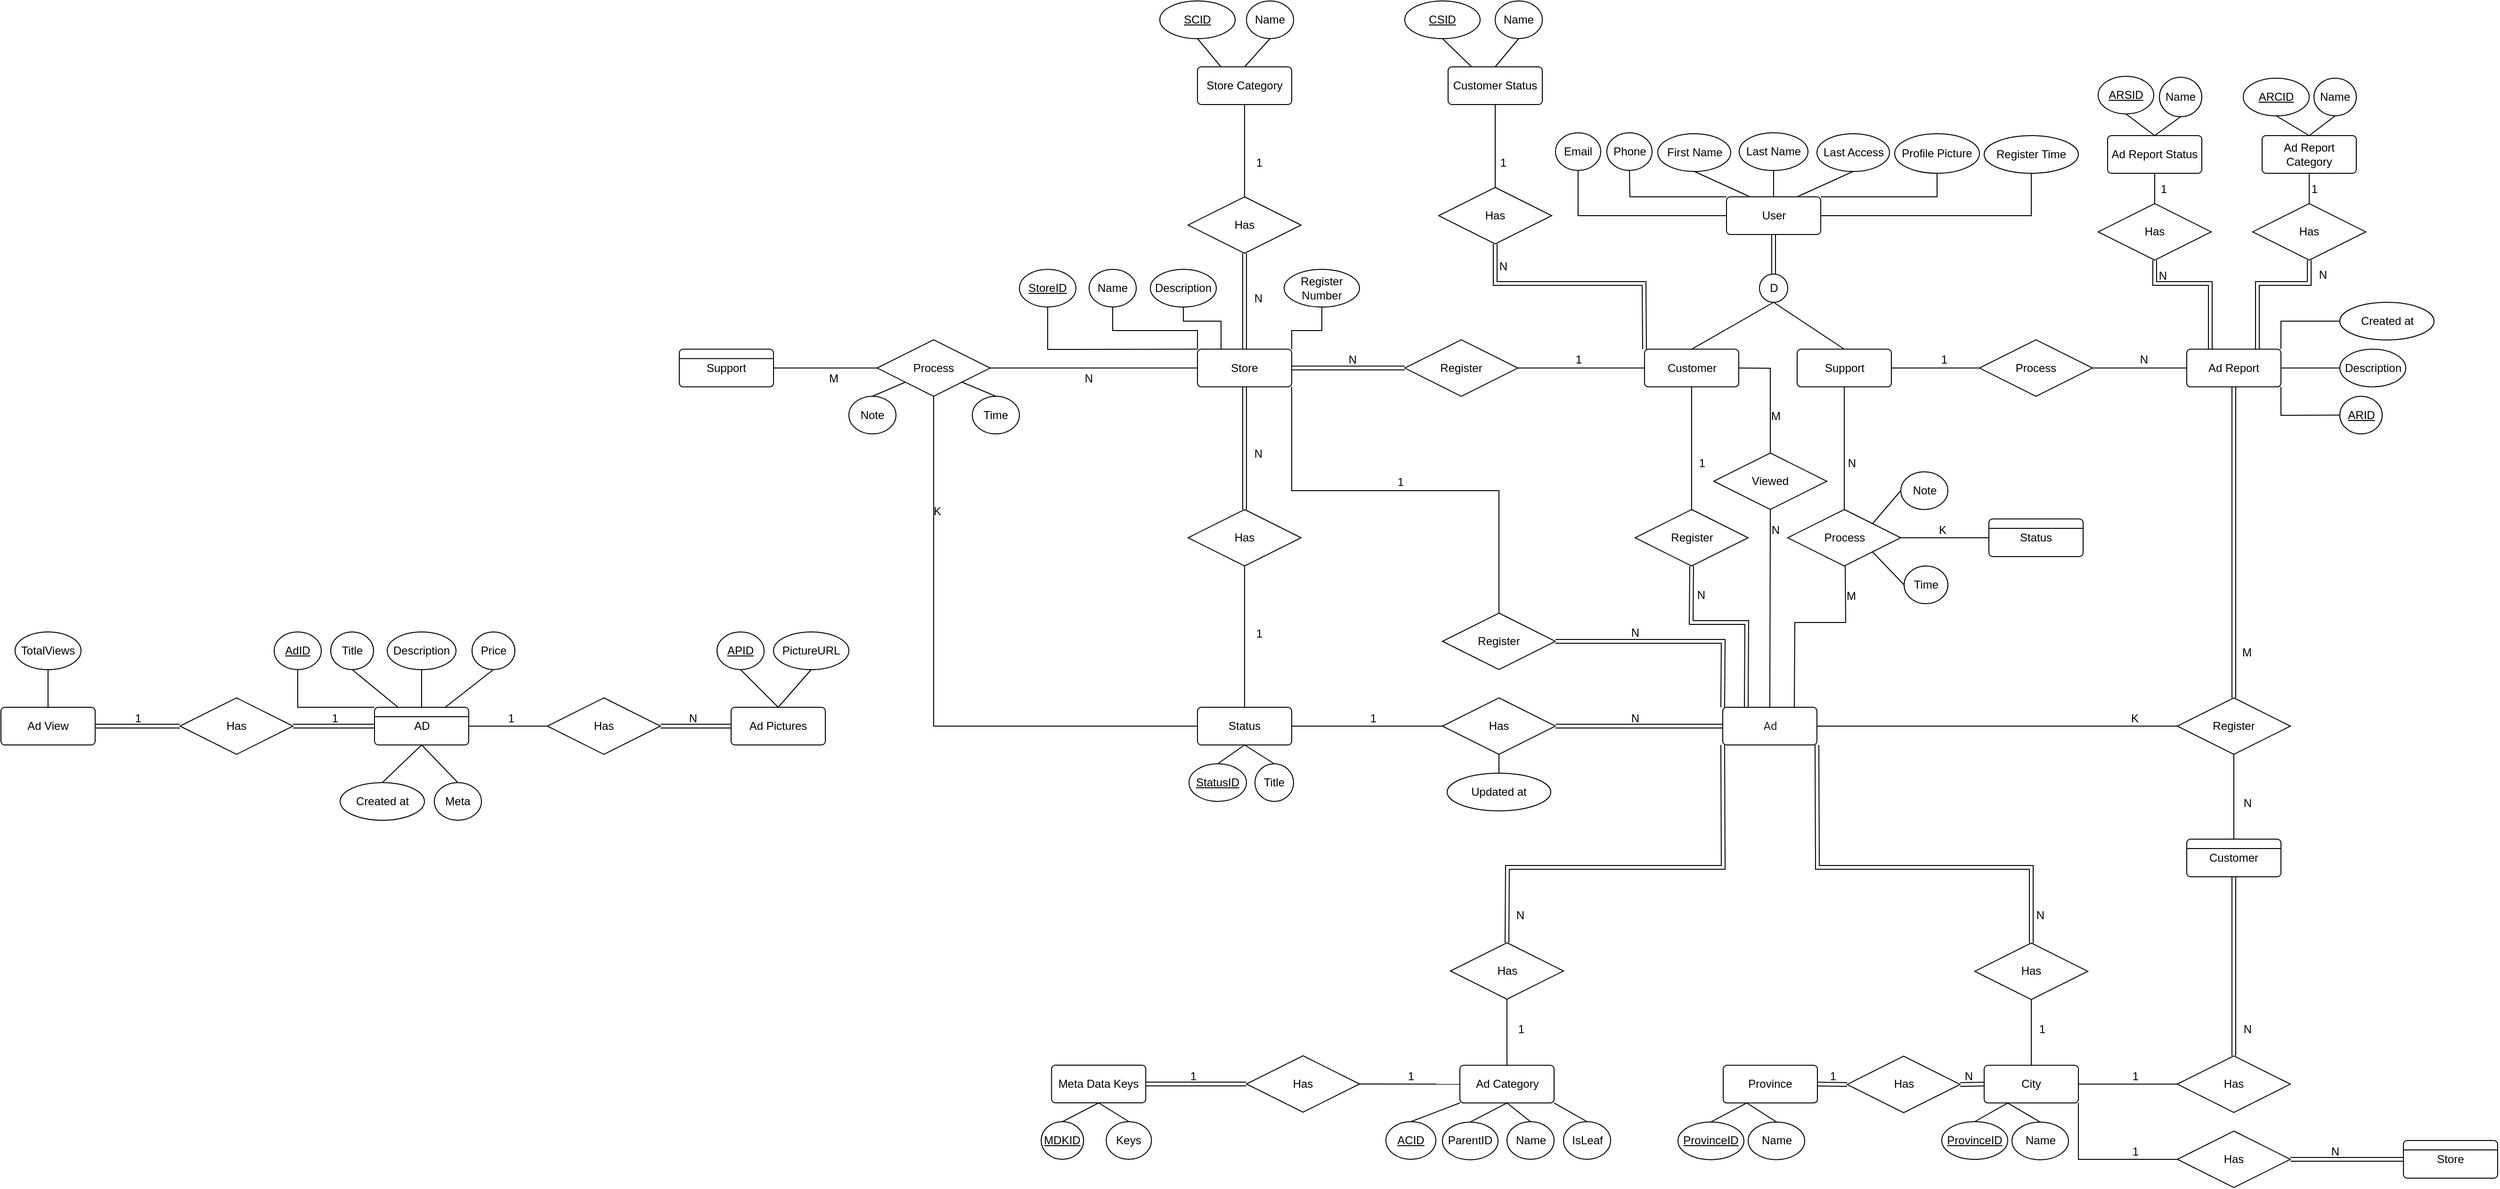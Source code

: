 <mxfile version="24.4.4" type="device">
  <diagram name="Page-1" id="hBKYx0gY65Gfhqx1dLIA">
    <mxGraphModel dx="3423" dy="1005" grid="1" gridSize="10" guides="1" tooltips="1" connect="1" arrows="1" fold="1" page="1" pageScale="1" pageWidth="850" pageHeight="1100" math="0" shadow="0">
      <root>
        <mxCell id="0" />
        <mxCell id="1" parent="0" />
        <mxCell id="0CfdTzKVjlrWjt0-x5wx-15" value="User" style="rounded=1;arcSize=10;whiteSpace=wrap;html=1;align=center;" parent="1" vertex="1">
          <mxGeometry x="541.5" y="628" width="100" height="40" as="geometry" />
        </mxCell>
        <mxCell id="0CfdTzKVjlrWjt0-x5wx-17" value="Email" style="ellipse;whiteSpace=wrap;html=1;align=center;" parent="1" vertex="1">
          <mxGeometry x="360" y="560" width="48" height="40" as="geometry" />
        </mxCell>
        <mxCell id="0CfdTzKVjlrWjt0-x5wx-18" value="Phone" style="ellipse;whiteSpace=wrap;html=1;align=center;" parent="1" vertex="1">
          <mxGeometry x="414.5" y="560" width="48" height="40" as="geometry" />
        </mxCell>
        <mxCell id="0CfdTzKVjlrWjt0-x5wx-20" value="" style="endArrow=none;html=1;rounded=0;exitX=0;exitY=0;exitDx=0;exitDy=0;entryX=0.5;entryY=1;entryDx=0;entryDy=0;" parent="1" source="0CfdTzKVjlrWjt0-x5wx-15" target="0CfdTzKVjlrWjt0-x5wx-18" edge="1">
          <mxGeometry width="50" height="50" relative="1" as="geometry">
            <mxPoint x="615.5" y="620" as="sourcePoint" />
            <mxPoint x="665.5" y="570" as="targetPoint" />
            <Array as="points">
              <mxPoint x="439" y="628" />
            </Array>
          </mxGeometry>
        </mxCell>
        <mxCell id="0CfdTzKVjlrWjt0-x5wx-22" value="" style="endArrow=none;html=1;rounded=0;exitX=0.5;exitY=1;exitDx=0;exitDy=0;entryX=0;entryY=0.5;entryDx=0;entryDy=0;" parent="1" source="0CfdTzKVjlrWjt0-x5wx-17" target="0CfdTzKVjlrWjt0-x5wx-15" edge="1">
          <mxGeometry width="50" height="50" relative="1" as="geometry">
            <mxPoint x="615.5" y="620" as="sourcePoint" />
            <mxPoint x="565.5" y="630" as="targetPoint" />
            <Array as="points">
              <mxPoint x="384" y="648" />
            </Array>
          </mxGeometry>
        </mxCell>
        <mxCell id="0CfdTzKVjlrWjt0-x5wx-24" value="First Name" style="ellipse;whiteSpace=wrap;html=1;align=center;" parent="1" vertex="1">
          <mxGeometry x="468.5" y="561" width="77.5" height="40" as="geometry" />
        </mxCell>
        <mxCell id="0CfdTzKVjlrWjt0-x5wx-25" value="Last Name" style="ellipse;whiteSpace=wrap;html=1;align=center;" parent="1" vertex="1">
          <mxGeometry x="555" y="560" width="73" height="40" as="geometry" />
        </mxCell>
        <mxCell id="0CfdTzKVjlrWjt0-x5wx-26" value="" style="endArrow=none;html=1;rounded=0;entryX=0.5;entryY=1;entryDx=0;entryDy=0;exitX=0.5;exitY=0;exitDx=0;exitDy=0;" parent="1" source="0CfdTzKVjlrWjt0-x5wx-15" target="0CfdTzKVjlrWjt0-x5wx-25" edge="1">
          <mxGeometry width="50" height="50" relative="1" as="geometry">
            <mxPoint x="566.5" y="560" as="sourcePoint" />
            <mxPoint x="666" y="560" as="targetPoint" />
            <Array as="points" />
          </mxGeometry>
        </mxCell>
        <mxCell id="0CfdTzKVjlrWjt0-x5wx-27" value="" style="endArrow=none;html=1;rounded=0;entryX=0.5;entryY=1;entryDx=0;entryDy=0;exitX=0.25;exitY=0;exitDx=0;exitDy=0;" parent="1" source="0CfdTzKVjlrWjt0-x5wx-15" target="0CfdTzKVjlrWjt0-x5wx-24" edge="1">
          <mxGeometry width="50" height="50" relative="1" as="geometry">
            <mxPoint x="566.5" y="560" as="sourcePoint" />
            <mxPoint x="666" y="560" as="targetPoint" />
            <Array as="points" />
          </mxGeometry>
        </mxCell>
        <mxCell id="0CfdTzKVjlrWjt0-x5wx-31" value="Store" style="rounded=1;arcSize=10;whiteSpace=wrap;html=1;align=center;" parent="1" vertex="1">
          <mxGeometry x="-20" y="789.77" width="100" height="40" as="geometry" />
        </mxCell>
        <mxCell id="0CfdTzKVjlrWjt0-x5wx-33" value="Name" style="ellipse;whiteSpace=wrap;html=1;align=center;" parent="1" vertex="1">
          <mxGeometry x="-135" y="705" width="50" height="40" as="geometry" />
        </mxCell>
        <mxCell id="0CfdTzKVjlrWjt0-x5wx-35" value="Register Number" style="ellipse;whiteSpace=wrap;html=1;align=center;" parent="1" vertex="1">
          <mxGeometry x="72" y="705" width="80" height="40" as="geometry" />
        </mxCell>
        <mxCell id="0CfdTzKVjlrWjt0-x5wx-37" value="" style="endArrow=none;html=1;rounded=0;exitX=0.5;exitY=1;exitDx=0;exitDy=0;entryX=0;entryY=0;entryDx=0;entryDy=0;" parent="1" source="0CfdTzKVjlrWjt0-x5wx-33" target="0CfdTzKVjlrWjt0-x5wx-31" edge="1">
          <mxGeometry width="50" height="50" relative="1" as="geometry">
            <mxPoint x="171" y="811.77" as="sourcePoint" />
            <mxPoint x="221" y="761.77" as="targetPoint" />
            <Array as="points">
              <mxPoint x="-110" y="770" />
              <mxPoint x="-20" y="770" />
            </Array>
          </mxGeometry>
        </mxCell>
        <mxCell id="0CfdTzKVjlrWjt0-x5wx-39" value="" style="endArrow=none;html=1;rounded=0;exitX=1;exitY=0;exitDx=0;exitDy=0;entryX=0.5;entryY=1;entryDx=0;entryDy=0;" parent="1" source="0CfdTzKVjlrWjt0-x5wx-31" target="0CfdTzKVjlrWjt0-x5wx-35" edge="1">
          <mxGeometry width="50" height="50" relative="1" as="geometry">
            <mxPoint x="171" y="811.77" as="sourcePoint" />
            <mxPoint x="221" y="761.77" as="targetPoint" />
            <Array as="points">
              <mxPoint x="80" y="770" />
              <mxPoint x="112" y="770" />
            </Array>
          </mxGeometry>
        </mxCell>
        <mxCell id="0CfdTzKVjlrWjt0-x5wx-42" value="Register" style="shape=rhombus;perimeter=rhombusPerimeter;whiteSpace=wrap;html=1;align=center;" parent="1" vertex="1">
          <mxGeometry x="200" y="779.77" width="120" height="60" as="geometry" />
        </mxCell>
        <mxCell id="0CfdTzKVjlrWjt0-x5wx-49" value="&lt;div style=&quot;text-align: start;&quot;&gt;&lt;font face=&quot;Roboto, arial, sans-serif&quot; color=&quot;#252525&quot;&gt;&lt;span style=&quot;background-color: rgb(255, 255, 255);&quot;&gt;Ad&lt;/span&gt;&lt;/font&gt;&lt;/div&gt;" style="rounded=1;arcSize=10;whiteSpace=wrap;html=1;align=center;" parent="1" vertex="1">
          <mxGeometry x="537.5" y="1170" width="100" height="40" as="geometry" />
        </mxCell>
        <mxCell id="0CfdTzKVjlrWjt0-x5wx-50" value="Title" style="ellipse;whiteSpace=wrap;html=1;align=center;" parent="1" vertex="1">
          <mxGeometry x="-940" y="1090" width="45.5" height="40" as="geometry" />
        </mxCell>
        <mxCell id="0CfdTzKVjlrWjt0-x5wx-52" value="Description" style="ellipse;whiteSpace=wrap;html=1;align=center;" parent="1" vertex="1">
          <mxGeometry x="-880" y="1090" width="73" height="40" as="geometry" />
        </mxCell>
        <mxCell id="0CfdTzKVjlrWjt0-x5wx-53" value="Price" style="ellipse;whiteSpace=wrap;html=1;align=center;" parent="1" vertex="1">
          <mxGeometry x="-790" y="1090" width="45.5" height="40" as="geometry" />
        </mxCell>
        <mxCell id="0CfdTzKVjlrWjt0-x5wx-57" value="Created at" style="ellipse;whiteSpace=wrap;html=1;align=center;" parent="1" vertex="1">
          <mxGeometry x="-930" y="1250" width="89.5" height="40" as="geometry" />
        </mxCell>
        <mxCell id="0CfdTzKVjlrWjt0-x5wx-67" value="Register" style="shape=rhombus;perimeter=rhombusPerimeter;whiteSpace=wrap;html=1;align=center;" parent="1" vertex="1">
          <mxGeometry x="444.5" y="960" width="120" height="60" as="geometry" />
        </mxCell>
        <mxCell id="0CfdTzKVjlrWjt0-x5wx-70" value="" style="endArrow=none;html=1;rounded=0;exitX=0.5;exitY=1;exitDx=0;exitDy=0;entryX=0.5;entryY=0;entryDx=0;entryDy=0;" parent="1" source="0CfdTzKVjlrWjt0-x5wx-74" target="0CfdTzKVjlrWjt0-x5wx-67" edge="1">
          <mxGeometry relative="1" as="geometry">
            <mxPoint x="790" y="680" as="sourcePoint" />
            <mxPoint x="380" y="1000" as="targetPoint" />
          </mxGeometry>
        </mxCell>
        <mxCell id="0CfdTzKVjlrWjt0-x5wx-71" value="1" style="resizable=0;html=1;whiteSpace=wrap;align=right;verticalAlign=bottom;" parent="0CfdTzKVjlrWjt0-x5wx-70" connectable="0" vertex="1">
          <mxGeometry x="1" relative="1" as="geometry">
            <mxPoint x="16" y="-40" as="offset" />
          </mxGeometry>
        </mxCell>
        <mxCell id="0CfdTzKVjlrWjt0-x5wx-74" value="Customer" style="rounded=1;arcSize=10;whiteSpace=wrap;html=1;align=center;" parent="1" vertex="1">
          <mxGeometry x="454.5" y="789.77" width="100" height="40" as="geometry" />
        </mxCell>
        <mxCell id="0CfdTzKVjlrWjt0-x5wx-75" value="Support" style="rounded=1;arcSize=10;whiteSpace=wrap;html=1;align=center;" parent="1" vertex="1">
          <mxGeometry x="616.5" y="789.77" width="100" height="40" as="geometry" />
        </mxCell>
        <mxCell id="0CfdTzKVjlrWjt0-x5wx-82" value="" style="shape=link;html=1;rounded=0;entryX=0.5;entryY=1;entryDx=0;entryDy=0;exitX=0.5;exitY=0;exitDx=0;exitDy=0;" parent="1" source="0CfdTzKVjlrWjt0-x5wx-85" target="0CfdTzKVjlrWjt0-x5wx-15" edge="1">
          <mxGeometry width="100" relative="1" as="geometry">
            <mxPoint x="630" y="730" as="sourcePoint" />
            <mxPoint x="520" y="760" as="targetPoint" />
          </mxGeometry>
        </mxCell>
        <mxCell id="0CfdTzKVjlrWjt0-x5wx-83" value="" style="endArrow=none;html=1;rounded=0;exitX=0.5;exitY=0;exitDx=0;exitDy=0;entryX=0.5;entryY=1;entryDx=0;entryDy=0;" parent="1" source="0CfdTzKVjlrWjt0-x5wx-74" target="0CfdTzKVjlrWjt0-x5wx-85" edge="1">
          <mxGeometry width="50" height="50" relative="1" as="geometry">
            <mxPoint x="440" y="739.77" as="sourcePoint" />
            <mxPoint x="570" y="759.77" as="targetPoint" />
          </mxGeometry>
        </mxCell>
        <mxCell id="0CfdTzKVjlrWjt0-x5wx-84" value="" style="endArrow=none;html=1;rounded=0;exitX=0.5;exitY=0;exitDx=0;exitDy=0;entryX=0.5;entryY=1;entryDx=0;entryDy=0;" parent="1" source="0CfdTzKVjlrWjt0-x5wx-75" target="0CfdTzKVjlrWjt0-x5wx-85" edge="1">
          <mxGeometry width="50" height="50" relative="1" as="geometry">
            <mxPoint x="440" y="739.77" as="sourcePoint" />
            <mxPoint x="640" y="719.77" as="targetPoint" />
          </mxGeometry>
        </mxCell>
        <mxCell id="0CfdTzKVjlrWjt0-x5wx-85" value="D" style="ellipse;whiteSpace=wrap;html=1;aspect=fixed;" parent="1" vertex="1">
          <mxGeometry x="576.5" y="710" width="30" height="30" as="geometry" />
        </mxCell>
        <mxCell id="0CfdTzKVjlrWjt0-x5wx-88" value="Process" style="shape=rhombus;perimeter=rhombusPerimeter;whiteSpace=wrap;html=1;align=center;" parent="1" vertex="1">
          <mxGeometry x="606.5" y="960" width="120" height="60" as="geometry" />
        </mxCell>
        <mxCell id="0CfdTzKVjlrWjt0-x5wx-100" value="" style="endArrow=none;html=1;rounded=0;exitX=0.5;exitY=1;exitDx=0;exitDy=0;entryX=0.5;entryY=0;entryDx=0;entryDy=0;" parent="1" source="0CfdTzKVjlrWjt0-x5wx-75" target="0CfdTzKVjlrWjt0-x5wx-88" edge="1">
          <mxGeometry relative="1" as="geometry">
            <mxPoint x="650" y="800" as="sourcePoint" />
            <mxPoint x="810" y="800" as="targetPoint" />
          </mxGeometry>
        </mxCell>
        <mxCell id="0CfdTzKVjlrWjt0-x5wx-101" value="N" style="resizable=0;html=1;whiteSpace=wrap;align=right;verticalAlign=bottom;" parent="0CfdTzKVjlrWjt0-x5wx-100" connectable="0" vertex="1">
          <mxGeometry x="1" relative="1" as="geometry">
            <mxPoint x="14" y="-40" as="offset" />
          </mxGeometry>
        </mxCell>
        <mxCell id="0CfdTzKVjlrWjt0-x5wx-106" value="Description" style="ellipse;whiteSpace=wrap;html=1;align=center;" parent="1" vertex="1">
          <mxGeometry x="1192.5" y="789.77" width="70" height="40" as="geometry" />
        </mxCell>
        <mxCell id="0CfdTzKVjlrWjt0-x5wx-109" value="" style="endArrow=none;html=1;rounded=0;exitX=0;exitY=0.5;exitDx=0;exitDy=0;entryX=1;entryY=0.5;entryDx=0;entryDy=0;" parent="1" source="0CfdTzKVjlrWjt0-x5wx-106" target="QIARWO1vvbc_UHseHaY3-54" edge="1">
          <mxGeometry width="50" height="50" relative="1" as="geometry">
            <mxPoint x="1490" y="749.77" as="sourcePoint" />
            <mxPoint x="1540" y="699.77" as="targetPoint" />
          </mxGeometry>
        </mxCell>
        <mxCell id="QIARWO1vvbc_UHseHaY3-14" value="" style="endArrow=none;html=1;rounded=0;exitX=0.75;exitY=0;exitDx=0;exitDy=0;entryX=0.5;entryY=1;entryDx=0;entryDy=0;" parent="1" edge="1">
          <mxGeometry relative="1" as="geometry">
            <mxPoint x="613.5" y="1170" as="sourcePoint" />
            <mxPoint x="667.5" y="1020" as="targetPoint" />
            <Array as="points">
              <mxPoint x="614" y="1080" />
              <mxPoint x="668" y="1080" />
            </Array>
          </mxGeometry>
        </mxCell>
        <mxCell id="QIARWO1vvbc_UHseHaY3-15" value="M" style="resizable=0;html=1;whiteSpace=wrap;align=right;verticalAlign=bottom;" parent="QIARWO1vvbc_UHseHaY3-14" connectable="0" vertex="1">
          <mxGeometry x="1" relative="1" as="geometry">
            <mxPoint x="13" y="40" as="offset" />
          </mxGeometry>
        </mxCell>
        <mxCell id="QIARWO1vvbc_UHseHaY3-25" value="" style="endArrow=none;html=1;rounded=0;entryX=0;entryY=0.5;entryDx=0;entryDy=0;exitX=1;exitY=0.5;exitDx=0;exitDy=0;" parent="1" source="0CfdTzKVjlrWjt0-x5wx-42" target="0CfdTzKVjlrWjt0-x5wx-74" edge="1">
          <mxGeometry relative="1" as="geometry">
            <mxPoint x="310" y="810" as="sourcePoint" />
            <mxPoint x="470" y="810" as="targetPoint" />
          </mxGeometry>
        </mxCell>
        <mxCell id="QIARWO1vvbc_UHseHaY3-26" value="1" style="resizable=0;html=1;whiteSpace=wrap;align=right;verticalAlign=bottom;" parent="QIARWO1vvbc_UHseHaY3-25" connectable="0" vertex="1">
          <mxGeometry x="1" relative="1" as="geometry">
            <mxPoint x="-65" as="offset" />
          </mxGeometry>
        </mxCell>
        <mxCell id="QIARWO1vvbc_UHseHaY3-27" value="" style="shape=link;html=1;rounded=0;exitX=1;exitY=0.5;exitDx=0;exitDy=0;entryX=0;entryY=0.5;entryDx=0;entryDy=0;" parent="1" source="0CfdTzKVjlrWjt0-x5wx-31" target="0CfdTzKVjlrWjt0-x5wx-42" edge="1">
          <mxGeometry relative="1" as="geometry">
            <mxPoint x="310" y="810" as="sourcePoint" />
            <mxPoint x="470" y="810" as="targetPoint" />
          </mxGeometry>
        </mxCell>
        <mxCell id="QIARWO1vvbc_UHseHaY3-28" value="N" style="resizable=0;html=1;whiteSpace=wrap;align=right;verticalAlign=bottom;" parent="QIARWO1vvbc_UHseHaY3-27" connectable="0" vertex="1">
          <mxGeometry x="1" relative="1" as="geometry">
            <mxPoint x="-50" as="offset" />
          </mxGeometry>
        </mxCell>
        <mxCell id="QIARWO1vvbc_UHseHaY3-38" value="Support" style="rounded=1;arcSize=10;whiteSpace=wrap;html=1;align=center;" parent="1" vertex="1">
          <mxGeometry x="-570" y="789.77" width="100" height="40" as="geometry" />
        </mxCell>
        <mxCell id="QIARWO1vvbc_UHseHaY3-39" value="Process" style="shape=rhombus;perimeter=rhombusPerimeter;whiteSpace=wrap;html=1;align=center;" parent="1" vertex="1">
          <mxGeometry x="-360" y="779.77" width="120" height="60" as="geometry" />
        </mxCell>
        <mxCell id="QIARWO1vvbc_UHseHaY3-42" value="" style="endArrow=none;html=1;rounded=0;exitX=1;exitY=0.5;exitDx=0;exitDy=0;entryX=0;entryY=0.5;entryDx=0;entryDy=0;" parent="1" source="QIARWO1vvbc_UHseHaY3-38" target="QIARWO1vvbc_UHseHaY3-39" edge="1">
          <mxGeometry relative="1" as="geometry">
            <mxPoint x="30" y="870" as="sourcePoint" />
            <mxPoint x="190" y="870" as="targetPoint" />
          </mxGeometry>
        </mxCell>
        <mxCell id="QIARWO1vvbc_UHseHaY3-43" value="M" style="resizable=0;html=1;whiteSpace=wrap;align=right;verticalAlign=bottom;" parent="QIARWO1vvbc_UHseHaY3-42" connectable="0" vertex="1">
          <mxGeometry x="1" relative="1" as="geometry">
            <mxPoint x="-40" y="20" as="offset" />
          </mxGeometry>
        </mxCell>
        <mxCell id="QIARWO1vvbc_UHseHaY3-48" value="" style="shape=link;html=1;rounded=0;exitX=0.5;exitY=1;exitDx=0;exitDy=0;entryX=0.25;entryY=0;entryDx=0;entryDy=0;" parent="1" source="0CfdTzKVjlrWjt0-x5wx-67" target="0CfdTzKVjlrWjt0-x5wx-49" edge="1">
          <mxGeometry relative="1" as="geometry">
            <mxPoint x="310" y="1000" as="sourcePoint" />
            <mxPoint x="470" y="1000" as="targetPoint" />
            <Array as="points">
              <mxPoint x="504" y="1080" />
              <mxPoint x="563" y="1080" />
            </Array>
          </mxGeometry>
        </mxCell>
        <mxCell id="QIARWO1vvbc_UHseHaY3-49" value="N" style="resizable=0;html=1;whiteSpace=wrap;align=right;verticalAlign=bottom;" parent="QIARWO1vvbc_UHseHaY3-48" connectable="0" vertex="1">
          <mxGeometry x="1" relative="1" as="geometry">
            <mxPoint x="-42" y="-110" as="offset" />
          </mxGeometry>
        </mxCell>
        <mxCell id="QIARWO1vvbc_UHseHaY3-54" value="Ad Report" style="rounded=1;arcSize=10;whiteSpace=wrap;html=1;align=center;" parent="1" vertex="1">
          <mxGeometry x="1030" y="789.77" width="100" height="40" as="geometry" />
        </mxCell>
        <mxCell id="QIARWO1vvbc_UHseHaY3-56" value="Register" style="shape=rhombus;perimeter=rhombusPerimeter;whiteSpace=wrap;html=1;align=center;" parent="1" vertex="1">
          <mxGeometry x="240" y="1070" width="120" height="60" as="geometry" />
        </mxCell>
        <mxCell id="8Y0XfkwklUIzWa_7E_HV-10" value="" style="endArrow=none;html=1;rounded=0;entryX=0.5;entryY=0;entryDx=0;entryDy=0;exitX=1;exitY=1;exitDx=0;exitDy=0;" parent="1" source="0CfdTzKVjlrWjt0-x5wx-31" target="QIARWO1vvbc_UHseHaY3-56" edge="1">
          <mxGeometry relative="1" as="geometry">
            <mxPoint x="100" y="840" as="sourcePoint" />
            <mxPoint x="400" y="990" as="targetPoint" />
            <Array as="points">
              <mxPoint x="80" y="940" />
              <mxPoint x="300" y="940" />
            </Array>
          </mxGeometry>
        </mxCell>
        <mxCell id="8Y0XfkwklUIzWa_7E_HV-11" value="1" style="resizable=0;html=1;whiteSpace=wrap;align=right;verticalAlign=bottom;" parent="8Y0XfkwklUIzWa_7E_HV-10" connectable="0" vertex="1">
          <mxGeometry x="1" relative="1" as="geometry">
            <mxPoint x="-100" y="-130" as="offset" />
          </mxGeometry>
        </mxCell>
        <mxCell id="8Y0XfkwklUIzWa_7E_HV-12" value="" style="shape=link;html=1;rounded=0;exitX=1;exitY=0.5;exitDx=0;exitDy=0;entryX=0;entryY=0;entryDx=0;entryDy=0;" parent="1" source="QIARWO1vvbc_UHseHaY3-56" target="0CfdTzKVjlrWjt0-x5wx-49" edge="1">
          <mxGeometry relative="1" as="geometry">
            <mxPoint x="240" y="990" as="sourcePoint" />
            <mxPoint x="400" y="990" as="targetPoint" />
            <Array as="points">
              <mxPoint x="450" y="1100" />
              <mxPoint x="538" y="1100" />
            </Array>
          </mxGeometry>
        </mxCell>
        <mxCell id="8Y0XfkwklUIzWa_7E_HV-13" value="N" style="resizable=0;html=1;whiteSpace=wrap;align=right;verticalAlign=bottom;" parent="8Y0XfkwklUIzWa_7E_HV-12" connectable="0" vertex="1">
          <mxGeometry x="1" relative="1" as="geometry">
            <mxPoint x="-87" y="-70" as="offset" />
          </mxGeometry>
        </mxCell>
        <mxCell id="8Y0XfkwklUIzWa_7E_HV-20" value="Has" style="shape=rhombus;perimeter=rhombusPerimeter;whiteSpace=wrap;html=1;align=center;" parent="1" vertex="1">
          <mxGeometry x="248.5" y="1420" width="120" height="60" as="geometry" />
        </mxCell>
        <mxCell id="8Y0XfkwklUIzWa_7E_HV-27" value="Process" style="shape=rhombus;perimeter=rhombusPerimeter;whiteSpace=wrap;html=1;align=center;" parent="1" vertex="1">
          <mxGeometry x="810" y="779.77" width="120" height="60" as="geometry" />
        </mxCell>
        <mxCell id="8Y0XfkwklUIzWa_7E_HV-28" value="" style="endArrow=none;html=1;rounded=0;exitX=1;exitY=0.5;exitDx=0;exitDy=0;entryX=0;entryY=0.5;entryDx=0;entryDy=0;" parent="1" source="0CfdTzKVjlrWjt0-x5wx-75" target="8Y0XfkwklUIzWa_7E_HV-27" edge="1">
          <mxGeometry relative="1" as="geometry">
            <mxPoint x="680" y="940" as="sourcePoint" />
            <mxPoint x="840" y="940" as="targetPoint" />
          </mxGeometry>
        </mxCell>
        <mxCell id="8Y0XfkwklUIzWa_7E_HV-29" value="1" style="resizable=0;html=1;whiteSpace=wrap;align=right;verticalAlign=bottom;" parent="8Y0XfkwklUIzWa_7E_HV-28" connectable="0" vertex="1">
          <mxGeometry x="1" relative="1" as="geometry">
            <mxPoint x="-33" as="offset" />
          </mxGeometry>
        </mxCell>
        <mxCell id="8Y0XfkwklUIzWa_7E_HV-30" value="" style="endArrow=none;html=1;rounded=0;exitX=1;exitY=0.5;exitDx=0;exitDy=0;entryX=0;entryY=0.5;entryDx=0;entryDy=0;" parent="1" source="8Y0XfkwklUIzWa_7E_HV-27" target="QIARWO1vvbc_UHseHaY3-54" edge="1">
          <mxGeometry relative="1" as="geometry">
            <mxPoint x="680" y="940" as="sourcePoint" />
            <mxPoint x="840" y="940" as="targetPoint" />
          </mxGeometry>
        </mxCell>
        <mxCell id="8Y0XfkwklUIzWa_7E_HV-31" value="N" style="resizable=0;html=1;whiteSpace=wrap;align=right;verticalAlign=bottom;" parent="8Y0XfkwklUIzWa_7E_HV-30" connectable="0" vertex="1">
          <mxGeometry x="1" relative="1" as="geometry">
            <mxPoint x="-40" as="offset" />
          </mxGeometry>
        </mxCell>
        <mxCell id="8Y0XfkwklUIzWa_7E_HV-32" value="Register" style="shape=rhombus;perimeter=rhombusPerimeter;whiteSpace=wrap;html=1;align=center;" parent="1" vertex="1">
          <mxGeometry x="1020" y="1160" width="120" height="60" as="geometry" />
        </mxCell>
        <mxCell id="8Y0XfkwklUIzWa_7E_HV-35" value="" style="shape=link;html=1;rounded=0;entryX=0.5;entryY=1;entryDx=0;entryDy=0;exitX=0.5;exitY=0;exitDx=0;exitDy=0;" parent="1" source="8Y0XfkwklUIzWa_7E_HV-32" target="QIARWO1vvbc_UHseHaY3-54" edge="1">
          <mxGeometry relative="1" as="geometry">
            <mxPoint x="650" y="930" as="sourcePoint" />
            <mxPoint x="810" y="930" as="targetPoint" />
          </mxGeometry>
        </mxCell>
        <mxCell id="8Y0XfkwklUIzWa_7E_HV-36" value="M" style="resizable=0;html=1;whiteSpace=wrap;align=right;verticalAlign=bottom;" parent="8Y0XfkwklUIzWa_7E_HV-35" connectable="0" vertex="1">
          <mxGeometry x="1" relative="1" as="geometry">
            <mxPoint x="20" y="290" as="offset" />
          </mxGeometry>
        </mxCell>
        <mxCell id="8Y0XfkwklUIzWa_7E_HV-40" value="Created at" style="ellipse;whiteSpace=wrap;html=1;align=center;" parent="1" vertex="1">
          <mxGeometry x="1192.5" y="740" width="100" height="40" as="geometry" />
        </mxCell>
        <mxCell id="8Y0XfkwklUIzWa_7E_HV-42" value="Status" style="rounded=1;arcSize=10;whiteSpace=wrap;html=1;align=center;" parent="1" vertex="1">
          <mxGeometry x="-20" y="1170" width="100" height="40" as="geometry" />
        </mxCell>
        <mxCell id="8Y0XfkwklUIzWa_7E_HV-45" value="StatusID" style="ellipse;whiteSpace=wrap;html=1;align=center;fontStyle=4;" parent="1" vertex="1">
          <mxGeometry x="-29" y="1230" width="61" height="40" as="geometry" />
        </mxCell>
        <mxCell id="8Y0XfkwklUIzWa_7E_HV-47" value="Updated at" style="ellipse;whiteSpace=wrap;html=1;align=center;" parent="1" vertex="1">
          <mxGeometry x="245" y="1240" width="110" height="40" as="geometry" />
        </mxCell>
        <mxCell id="8Y0XfkwklUIzWa_7E_HV-48" value="Title" style="ellipse;whiteSpace=wrap;html=1;align=center;" parent="1" vertex="1">
          <mxGeometry x="41" y="1230" width="41" height="40" as="geometry" />
        </mxCell>
        <mxCell id="8Y0XfkwklUIzWa_7E_HV-49" value="Has" style="shape=rhombus;perimeter=rhombusPerimeter;whiteSpace=wrap;html=1;align=center;" parent="1" vertex="1">
          <mxGeometry x="240" y="1160" width="120" height="60" as="geometry" />
        </mxCell>
        <mxCell id="8Y0XfkwklUIzWa_7E_HV-50" value="" style="shape=link;html=1;rounded=0;entryX=0;entryY=0.5;entryDx=0;entryDy=0;exitX=1;exitY=0.5;exitDx=0;exitDy=0;" parent="1" source="8Y0XfkwklUIzWa_7E_HV-49" target="0CfdTzKVjlrWjt0-x5wx-49" edge="1">
          <mxGeometry relative="1" as="geometry">
            <mxPoint x="390" y="1020" as="sourcePoint" />
            <mxPoint x="550" y="1020" as="targetPoint" />
          </mxGeometry>
        </mxCell>
        <mxCell id="8Y0XfkwklUIzWa_7E_HV-51" value="N" style="resizable=0;html=1;whiteSpace=wrap;align=right;verticalAlign=bottom;" parent="8Y0XfkwklUIzWa_7E_HV-50" connectable="0" vertex="1">
          <mxGeometry x="1" relative="1" as="geometry">
            <mxPoint x="-87" as="offset" />
          </mxGeometry>
        </mxCell>
        <mxCell id="MZ66G47-zIH7tZrroCR9-13" value="Meta" style="ellipse;whiteSpace=wrap;html=1;align=center;" parent="1" vertex="1">
          <mxGeometry x="-830" y="1250" width="50" height="40" as="geometry" />
        </mxCell>
        <mxCell id="MZ66G47-zIH7tZrroCR9-19" value="" style="endArrow=none;html=1;rounded=0;exitX=1;exitY=0.5;exitDx=0;exitDy=0;entryX=0;entryY=0.5;entryDx=0;entryDy=0;" parent="1" source="0CfdTzKVjlrWjt0-x5wx-49" target="8Y0XfkwklUIzWa_7E_HV-32" edge="1">
          <mxGeometry relative="1" as="geometry">
            <mxPoint x="670" y="980" as="sourcePoint" />
            <mxPoint x="830" y="980" as="targetPoint" />
            <Array as="points" />
          </mxGeometry>
        </mxCell>
        <mxCell id="MZ66G47-zIH7tZrroCR9-20" value="K" style="resizable=0;html=1;whiteSpace=wrap;align=right;verticalAlign=bottom;" parent="MZ66G47-zIH7tZrroCR9-19" connectable="0" vertex="1">
          <mxGeometry x="1" relative="1" as="geometry">
            <mxPoint x="-40" as="offset" />
          </mxGeometry>
        </mxCell>
        <mxCell id="MZ66G47-zIH7tZrroCR9-21" value="Description" style="ellipse;whiteSpace=wrap;html=1;align=center;" parent="1" vertex="1">
          <mxGeometry x="-70" y="705" width="70" height="40" as="geometry" />
        </mxCell>
        <mxCell id="MZ66G47-zIH7tZrroCR9-22" value="" style="endArrow=none;html=1;rounded=0;exitX=0.5;exitY=1;exitDx=0;exitDy=0;entryX=0.25;entryY=0;entryDx=0;entryDy=0;" parent="1" source="MZ66G47-zIH7tZrroCR9-21" target="0CfdTzKVjlrWjt0-x5wx-31" edge="1">
          <mxGeometry relative="1" as="geometry">
            <mxPoint x="-20" y="820" as="sourcePoint" />
            <mxPoint x="30" y="790" as="targetPoint" />
            <Array as="points">
              <mxPoint x="-35" y="760" />
              <mxPoint x="5" y="760" />
            </Array>
          </mxGeometry>
        </mxCell>
        <mxCell id="MZ66G47-zIH7tZrroCR9-23" value="Has" style="shape=rhombus;perimeter=rhombusPerimeter;whiteSpace=wrap;html=1;align=center;" parent="1" vertex="1">
          <mxGeometry x="-30" y="960" width="120" height="60" as="geometry" />
        </mxCell>
        <mxCell id="MZ66G47-zIH7tZrroCR9-24" value="" style="endArrow=none;html=1;rounded=0;exitX=0.5;exitY=1;exitDx=0;exitDy=0;entryX=0.5;entryY=0;entryDx=0;entryDy=0;" parent="1" source="8Y0XfkwklUIzWa_7E_HV-49" target="8Y0XfkwklUIzWa_7E_HV-47" edge="1">
          <mxGeometry relative="1" as="geometry">
            <mxPoint x="450" y="1240" as="sourcePoint" />
            <mxPoint x="610" y="1240" as="targetPoint" />
          </mxGeometry>
        </mxCell>
        <mxCell id="MZ66G47-zIH7tZrroCR9-25" value="" style="shape=link;html=1;rounded=0;entryX=0.5;entryY=0;entryDx=0;entryDy=0;" parent="1" source="0CfdTzKVjlrWjt0-x5wx-31" target="MZ66G47-zIH7tZrroCR9-23" edge="1">
          <mxGeometry relative="1" as="geometry">
            <mxPoint x="80" y="1090" as="sourcePoint" />
            <mxPoint x="240" y="1090" as="targetPoint" />
          </mxGeometry>
        </mxCell>
        <mxCell id="MZ66G47-zIH7tZrroCR9-26" value="N" style="resizable=0;html=1;whiteSpace=wrap;align=right;verticalAlign=bottom;" parent="MZ66G47-zIH7tZrroCR9-25" connectable="0" vertex="1">
          <mxGeometry x="1" relative="1" as="geometry">
            <mxPoint x="20" y="-50" as="offset" />
          </mxGeometry>
        </mxCell>
        <mxCell id="MZ66G47-zIH7tZrroCR9-29" value="" style="endArrow=none;html=1;rounded=0;exitX=0.5;exitY=0;exitDx=0;exitDy=0;entryX=0.5;entryY=1;entryDx=0;entryDy=0;" parent="1" source="8Y0XfkwklUIzWa_7E_HV-48" target="8Y0XfkwklUIzWa_7E_HV-42" edge="1">
          <mxGeometry relative="1" as="geometry">
            <mxPoint x="80" y="1090" as="sourcePoint" />
            <mxPoint x="240" y="1090" as="targetPoint" />
          </mxGeometry>
        </mxCell>
        <mxCell id="MZ66G47-zIH7tZrroCR9-32" value="" style="endArrow=none;html=1;rounded=0;entryX=0.5;entryY=1;entryDx=0;entryDy=0;exitX=0.5;exitY=0;exitDx=0;exitDy=0;" parent="1" source="8Y0XfkwklUIzWa_7E_HV-45" target="8Y0XfkwklUIzWa_7E_HV-42" edge="1">
          <mxGeometry relative="1" as="geometry">
            <mxPoint x="80" y="1090" as="sourcePoint" />
            <mxPoint x="240" y="1090" as="targetPoint" />
          </mxGeometry>
        </mxCell>
        <mxCell id="MZ66G47-zIH7tZrroCR9-33" value="Last Access" style="ellipse;whiteSpace=wrap;html=1;align=center;" parent="1" vertex="1">
          <mxGeometry x="637.5" y="561" width="77" height="40" as="geometry" />
        </mxCell>
        <mxCell id="MZ66G47-zIH7tZrroCR9-34" value="" style="endArrow=none;html=1;rounded=0;exitX=0.5;exitY=1;exitDx=0;exitDy=0;entryX=0.75;entryY=0;entryDx=0;entryDy=0;" parent="1" source="MZ66G47-zIH7tZrroCR9-33" target="0CfdTzKVjlrWjt0-x5wx-15" edge="1">
          <mxGeometry relative="1" as="geometry">
            <mxPoint x="490" y="720" as="sourcePoint" />
            <mxPoint x="500" y="660" as="targetPoint" />
            <Array as="points" />
          </mxGeometry>
        </mxCell>
        <mxCell id="MZ66G47-zIH7tZrroCR9-35" value="Profile Picture" style="ellipse;whiteSpace=wrap;html=1;align=center;" parent="1" vertex="1">
          <mxGeometry x="720" y="561" width="90" height="42" as="geometry" />
        </mxCell>
        <mxCell id="MZ66G47-zIH7tZrroCR9-36" value="" style="endArrow=none;html=1;rounded=0;exitX=0.5;exitY=1;exitDx=0;exitDy=0;entryX=1;entryY=0;entryDx=0;entryDy=0;" parent="1" source="MZ66G47-zIH7tZrroCR9-35" target="0CfdTzKVjlrWjt0-x5wx-15" edge="1">
          <mxGeometry relative="1" as="geometry">
            <mxPoint x="440" y="630" as="sourcePoint" />
            <mxPoint x="590" y="630" as="targetPoint" />
            <Array as="points">
              <mxPoint x="765" y="628" />
            </Array>
          </mxGeometry>
        </mxCell>
        <mxCell id="MZ66G47-zIH7tZrroCR9-47" value="Ad Report Status" style="rounded=1;arcSize=10;whiteSpace=wrap;html=1;align=center;" parent="1" vertex="1">
          <mxGeometry x="946" y="563" width="100" height="40" as="geometry" />
        </mxCell>
        <mxCell id="MZ66G47-zIH7tZrroCR9-48" value="ARSID" style="ellipse;whiteSpace=wrap;html=1;align=center;fontStyle=4;" parent="1" vertex="1">
          <mxGeometry x="936" y="500" width="59" height="40" as="geometry" />
        </mxCell>
        <mxCell id="MZ66G47-zIH7tZrroCR9-49" value="Name" style="ellipse;whiteSpace=wrap;html=1;align=center;" parent="1" vertex="1">
          <mxGeometry x="1001" y="501" width="45" height="42" as="geometry" />
        </mxCell>
        <mxCell id="MZ66G47-zIH7tZrroCR9-50" value="" style="endArrow=none;html=1;rounded=0;exitX=0.5;exitY=1;exitDx=0;exitDy=0;entryX=0.5;entryY=0;entryDx=0;entryDy=0;" parent="1" source="MZ66G47-zIH7tZrroCR9-49" target="MZ66G47-zIH7tZrroCR9-47" edge="1">
          <mxGeometry relative="1" as="geometry">
            <mxPoint x="1015" y="490" as="sourcePoint" />
            <mxPoint x="946" y="580" as="targetPoint" />
          </mxGeometry>
        </mxCell>
        <mxCell id="MZ66G47-zIH7tZrroCR9-51" value="" style="endArrow=none;html=1;rounded=0;exitX=0.5;exitY=1;exitDx=0;exitDy=0;entryX=0.5;entryY=0;entryDx=0;entryDy=0;" parent="1" source="MZ66G47-zIH7tZrroCR9-48" target="MZ66G47-zIH7tZrroCR9-47" edge="1">
          <mxGeometry relative="1" as="geometry">
            <mxPoint x="1015" y="490" as="sourcePoint" />
            <mxPoint x="1025.5" y="560" as="targetPoint" />
          </mxGeometry>
        </mxCell>
        <mxCell id="MZ66G47-zIH7tZrroCR9-52" value="Has" style="shape=rhombus;perimeter=rhombusPerimeter;whiteSpace=wrap;html=1;align=center;" parent="1" vertex="1">
          <mxGeometry x="936" y="635.23" width="120" height="60" as="geometry" />
        </mxCell>
        <mxCell id="MZ66G47-zIH7tZrroCR9-55" value="" style="shape=link;html=1;rounded=0;entryX=0.5;entryY=1;entryDx=0;entryDy=0;exitX=0.25;exitY=0;exitDx=0;exitDy=0;" parent="1" source="QIARWO1vvbc_UHseHaY3-54" target="MZ66G47-zIH7tZrroCR9-52" edge="1">
          <mxGeometry relative="1" as="geometry">
            <mxPoint x="1130" y="720" as="sourcePoint" />
            <mxPoint x="1290" y="720" as="targetPoint" />
            <Array as="points">
              <mxPoint x="1055" y="720" />
              <mxPoint x="996" y="720" />
            </Array>
          </mxGeometry>
        </mxCell>
        <mxCell id="MZ66G47-zIH7tZrroCR9-56" value="N" style="resizable=0;html=1;whiteSpace=wrap;align=right;verticalAlign=bottom;" parent="MZ66G47-zIH7tZrroCR9-55" connectable="0" vertex="1">
          <mxGeometry x="1" relative="1" as="geometry">
            <mxPoint x="14" y="25" as="offset" />
          </mxGeometry>
        </mxCell>
        <mxCell id="MZ66G47-zIH7tZrroCR9-57" value="" style="endArrow=none;html=1;rounded=0;entryX=0;entryY=0.5;entryDx=0;entryDy=0;exitX=1;exitY=0;exitDx=0;exitDy=0;" parent="1" source="QIARWO1vvbc_UHseHaY3-54" target="8Y0XfkwklUIzWa_7E_HV-40" edge="1">
          <mxGeometry relative="1" as="geometry">
            <mxPoint x="980" y="740" as="sourcePoint" />
            <mxPoint x="1140" y="740" as="targetPoint" />
            <Array as="points">
              <mxPoint x="1130" y="760" />
            </Array>
          </mxGeometry>
        </mxCell>
        <mxCell id="MZ66G47-zIH7tZrroCR9-58" value="Ad Report Category" style="rounded=1;arcSize=10;whiteSpace=wrap;html=1;align=center;" parent="1" vertex="1">
          <mxGeometry x="1110" y="563" width="100" height="40" as="geometry" />
        </mxCell>
        <mxCell id="MZ66G47-zIH7tZrroCR9-59" value="ARCID" style="ellipse;whiteSpace=wrap;html=1;align=center;fontStyle=4;" parent="1" vertex="1">
          <mxGeometry x="1090" y="502" width="70" height="40" as="geometry" />
        </mxCell>
        <mxCell id="MZ66G47-zIH7tZrroCR9-60" value="Name" style="ellipse;whiteSpace=wrap;html=1;align=center;" parent="1" vertex="1">
          <mxGeometry x="1165" y="502" width="45" height="40" as="geometry" />
        </mxCell>
        <mxCell id="MZ66G47-zIH7tZrroCR9-61" value="" style="endArrow=none;html=1;rounded=0;exitX=0.5;exitY=1;exitDx=0;exitDy=0;entryX=0.5;entryY=0;entryDx=0;entryDy=0;" parent="1" source="MZ66G47-zIH7tZrroCR9-60" target="MZ66G47-zIH7tZrroCR9-58" edge="1">
          <mxGeometry relative="1" as="geometry">
            <mxPoint x="1329" y="432" as="sourcePoint" />
            <mxPoint x="1489" y="432" as="targetPoint" />
          </mxGeometry>
        </mxCell>
        <mxCell id="MZ66G47-zIH7tZrroCR9-62" value="" style="endArrow=none;html=1;rounded=0;exitX=0.5;exitY=1;exitDx=0;exitDy=0;entryX=0.5;entryY=0;entryDx=0;entryDy=0;" parent="1" source="MZ66G47-zIH7tZrroCR9-59" target="MZ66G47-zIH7tZrroCR9-58" edge="1">
          <mxGeometry relative="1" as="geometry">
            <mxPoint x="1329" y="432" as="sourcePoint" />
            <mxPoint x="1339.5" y="502" as="targetPoint" />
          </mxGeometry>
        </mxCell>
        <mxCell id="MZ66G47-zIH7tZrroCR9-63" value="Has" style="shape=rhombus;perimeter=rhombusPerimeter;whiteSpace=wrap;html=1;align=center;" parent="1" vertex="1">
          <mxGeometry x="1100" y="635.23" width="120" height="60" as="geometry" />
        </mxCell>
        <mxCell id="MZ66G47-zIH7tZrroCR9-69" value="Viewed" style="shape=rhombus;perimeter=rhombusPerimeter;whiteSpace=wrap;html=1;align=center;" parent="1" vertex="1">
          <mxGeometry x="528" y="900" width="120" height="60" as="geometry" />
        </mxCell>
        <mxCell id="MZ66G47-zIH7tZrroCR9-72" value="" style="endArrow=none;html=1;rounded=0;entryX=0.5;entryY=1;entryDx=0;entryDy=0;exitX=0.5;exitY=0;exitDx=0;exitDy=0;" parent="1" source="0CfdTzKVjlrWjt0-x5wx-49" target="MZ66G47-zIH7tZrroCR9-69" edge="1">
          <mxGeometry relative="1" as="geometry">
            <mxPoint x="750" y="950" as="sourcePoint" />
            <mxPoint x="910" y="950" as="targetPoint" />
          </mxGeometry>
        </mxCell>
        <mxCell id="MZ66G47-zIH7tZrroCR9-73" value="N" style="resizable=0;html=1;whiteSpace=wrap;align=right;verticalAlign=bottom;" parent="MZ66G47-zIH7tZrroCR9-72" connectable="0" vertex="1">
          <mxGeometry x="1" relative="1" as="geometry">
            <mxPoint x="12" y="30" as="offset" />
          </mxGeometry>
        </mxCell>
        <mxCell id="MZ66G47-zIH7tZrroCR9-76" value="Province" style="rounded=1;arcSize=10;whiteSpace=wrap;html=1;align=center;" parent="1" vertex="1">
          <mxGeometry x="538" y="1550.14" width="100" height="40" as="geometry" />
        </mxCell>
        <mxCell id="MZ66G47-zIH7tZrroCR9-77" value="City" style="rounded=1;arcSize=10;whiteSpace=wrap;html=1;align=center;" parent="1" vertex="1">
          <mxGeometry x="815" y="1550.14" width="100" height="40" as="geometry" />
        </mxCell>
        <mxCell id="MZ66G47-zIH7tZrroCR9-80" value="Store Category" style="rounded=1;arcSize=10;whiteSpace=wrap;html=1;align=center;" parent="1" vertex="1">
          <mxGeometry x="-20" y="490" width="100" height="40" as="geometry" />
        </mxCell>
        <mxCell id="MZ66G47-zIH7tZrroCR9-81" value="Name" style="ellipse;whiteSpace=wrap;html=1;align=center;" parent="1" vertex="1">
          <mxGeometry x="32" y="420" width="50" height="40" as="geometry" />
        </mxCell>
        <mxCell id="MZ66G47-zIH7tZrroCR9-84" value="SCID" style="ellipse;whiteSpace=wrap;html=1;align=center;fontStyle=4;" parent="1" vertex="1">
          <mxGeometry x="-60" y="420" width="80" height="40" as="geometry" />
        </mxCell>
        <mxCell id="MZ66G47-zIH7tZrroCR9-85" value="" style="endArrow=none;html=1;rounded=0;exitX=0.5;exitY=1;exitDx=0;exitDy=0;entryX=0.25;entryY=0;entryDx=0;entryDy=0;" parent="1" source="MZ66G47-zIH7tZrroCR9-84" target="MZ66G47-zIH7tZrroCR9-80" edge="1">
          <mxGeometry relative="1" as="geometry">
            <mxPoint x="-69" y="450" as="sourcePoint" />
            <mxPoint x="91" y="450" as="targetPoint" />
          </mxGeometry>
        </mxCell>
        <mxCell id="MZ66G47-zIH7tZrroCR9-89" value="Has" style="shape=rhombus;perimeter=rhombusPerimeter;whiteSpace=wrap;html=1;align=center;" parent="1" vertex="1">
          <mxGeometry x="-30" y="628" width="120" height="60" as="geometry" />
        </mxCell>
        <mxCell id="MZ66G47-zIH7tZrroCR9-90" value="Ad Category" style="rounded=1;arcSize=10;whiteSpace=wrap;html=1;align=center;" parent="1" vertex="1">
          <mxGeometry x="258.5" y="1550.14" width="100" height="40" as="geometry" />
        </mxCell>
        <mxCell id="MZ66G47-zIH7tZrroCR9-91" value="Name" style="ellipse;whiteSpace=wrap;html=1;align=center;" parent="1" vertex="1">
          <mxGeometry x="308.5" y="1610" width="50" height="40" as="geometry" />
        </mxCell>
        <mxCell id="MZ66G47-zIH7tZrroCR9-93" value="ParentID" style="ellipse;whiteSpace=wrap;html=1;align=center;" parent="1" vertex="1">
          <mxGeometry x="240" y="1610.48" width="59" height="40" as="geometry" />
        </mxCell>
        <mxCell id="MZ66G47-zIH7tZrroCR9-94" value="ACID" style="ellipse;whiteSpace=wrap;html=1;align=center;fontStyle=4;" parent="1" vertex="1">
          <mxGeometry x="180" y="1610" width="53" height="40" as="geometry" />
        </mxCell>
        <mxCell id="MZ66G47-zIH7tZrroCR9-95" value="" style="endArrow=none;html=1;rounded=0;exitX=0.5;exitY=0;exitDx=0;exitDy=0;entryX=0;entryY=1;entryDx=0;entryDy=0;" parent="1" source="MZ66G47-zIH7tZrroCR9-94" target="MZ66G47-zIH7tZrroCR9-90" edge="1">
          <mxGeometry relative="1" as="geometry">
            <mxPoint x="299" y="1510.14" as="sourcePoint" />
            <mxPoint x="459" y="1510.14" as="targetPoint" />
          </mxGeometry>
        </mxCell>
        <mxCell id="MZ66G47-zIH7tZrroCR9-96" value="" style="endArrow=none;html=1;rounded=0;exitX=0.5;exitY=0;exitDx=0;exitDy=0;entryX=0.5;entryY=1;entryDx=0;entryDy=0;" parent="1" source="MZ66G47-zIH7tZrroCR9-93" target="MZ66G47-zIH7tZrroCR9-90" edge="1">
          <mxGeometry relative="1" as="geometry">
            <mxPoint x="299" y="1510.14" as="sourcePoint" />
            <mxPoint x="459" y="1510.14" as="targetPoint" />
          </mxGeometry>
        </mxCell>
        <mxCell id="MZ66G47-zIH7tZrroCR9-98" value="" style="endArrow=none;html=1;rounded=0;exitX=0.5;exitY=1;exitDx=0;exitDy=0;entryX=0.5;entryY=0;entryDx=0;entryDy=0;" parent="1" source="MZ66G47-zIH7tZrroCR9-90" target="MZ66G47-zIH7tZrroCR9-91" edge="1">
          <mxGeometry relative="1" as="geometry">
            <mxPoint x="299" y="1510.14" as="sourcePoint" />
            <mxPoint x="459" y="1510.14" as="targetPoint" />
          </mxGeometry>
        </mxCell>
        <mxCell id="MZ66G47-zIH7tZrroCR9-99" value="" style="shape=link;html=1;rounded=0;exitX=0;exitY=1;exitDx=0;exitDy=0;entryX=0.5;entryY=0;entryDx=0;entryDy=0;" parent="1" source="0CfdTzKVjlrWjt0-x5wx-49" target="8Y0XfkwklUIzWa_7E_HV-20" edge="1">
          <mxGeometry relative="1" as="geometry">
            <mxPoint x="450" y="1360" as="sourcePoint" />
            <mxPoint x="610" y="1360" as="targetPoint" />
            <Array as="points">
              <mxPoint x="538" y="1340" />
              <mxPoint x="309" y="1340" />
            </Array>
          </mxGeometry>
        </mxCell>
        <mxCell id="MZ66G47-zIH7tZrroCR9-100" value="N" style="resizable=0;html=1;whiteSpace=wrap;align=right;verticalAlign=bottom;" parent="MZ66G47-zIH7tZrroCR9-99" connectable="0" vertex="1">
          <mxGeometry x="1" relative="1" as="geometry">
            <mxPoint x="20" y="-20" as="offset" />
          </mxGeometry>
        </mxCell>
        <mxCell id="MZ66G47-zIH7tZrroCR9-101" value="" style="endArrow=none;html=1;rounded=0;exitX=0.5;exitY=0;exitDx=0;exitDy=0;entryX=0.5;entryY=1;entryDx=0;entryDy=0;" parent="1" source="MZ66G47-zIH7tZrroCR9-90" target="8Y0XfkwklUIzWa_7E_HV-20" edge="1">
          <mxGeometry relative="1" as="geometry">
            <mxPoint x="261.5" y="1420.14" as="sourcePoint" />
            <mxPoint x="399" y="1400.14" as="targetPoint" />
          </mxGeometry>
        </mxCell>
        <mxCell id="MZ66G47-zIH7tZrroCR9-102" value="1" style="resizable=0;html=1;whiteSpace=wrap;align=right;verticalAlign=bottom;" parent="MZ66G47-zIH7tZrroCR9-101" connectable="0" vertex="1">
          <mxGeometry x="1" relative="1" as="geometry">
            <mxPoint x="20" y="40" as="offset" />
          </mxGeometry>
        </mxCell>
        <mxCell id="MZ66G47-zIH7tZrroCR9-103" value="" style="shape=link;html=1;rounded=0;exitX=0.5;exitY=0;exitDx=0;exitDy=0;entryX=0.5;entryY=1;entryDx=0;entryDy=0;" parent="1" source="0CfdTzKVjlrWjt0-x5wx-31" target="MZ66G47-zIH7tZrroCR9-89" edge="1">
          <mxGeometry relative="1" as="geometry">
            <mxPoint x="-10" y="660" as="sourcePoint" />
            <mxPoint x="30" y="690" as="targetPoint" />
          </mxGeometry>
        </mxCell>
        <mxCell id="MZ66G47-zIH7tZrroCR9-104" value="N" style="resizable=0;html=1;whiteSpace=wrap;align=right;verticalAlign=bottom;" parent="MZ66G47-zIH7tZrroCR9-103" connectable="0" vertex="1">
          <mxGeometry x="1" relative="1" as="geometry">
            <mxPoint x="20" y="57" as="offset" />
          </mxGeometry>
        </mxCell>
        <mxCell id="MZ66G47-zIH7tZrroCR9-105" value="" style="endArrow=none;html=1;rounded=0;exitX=0.5;exitY=1;exitDx=0;exitDy=0;entryX=0.5;entryY=0;entryDx=0;entryDy=0;" parent="1" source="MZ66G47-zIH7tZrroCR9-80" target="MZ66G47-zIH7tZrroCR9-89" edge="1">
          <mxGeometry relative="1" as="geometry">
            <mxPoint x="-10" y="610" as="sourcePoint" />
            <mxPoint x="150" y="610" as="targetPoint" />
          </mxGeometry>
        </mxCell>
        <mxCell id="MZ66G47-zIH7tZrroCR9-106" value="1" style="resizable=0;html=1;whiteSpace=wrap;align=right;verticalAlign=bottom;" parent="MZ66G47-zIH7tZrroCR9-105" connectable="0" vertex="1">
          <mxGeometry x="1" relative="1" as="geometry">
            <mxPoint x="20" y="-28" as="offset" />
          </mxGeometry>
        </mxCell>
        <mxCell id="MZ66G47-zIH7tZrroCR9-110" value="" style="endArrow=none;html=1;rounded=0;exitX=0.5;exitY=0;exitDx=0;exitDy=0;entryX=0.5;entryY=1;entryDx=0;entryDy=0;" parent="1" source="8Y0XfkwklUIzWa_7E_HV-42" target="MZ66G47-zIH7tZrroCR9-23" edge="1">
          <mxGeometry relative="1" as="geometry">
            <mxPoint x="40" y="1000" as="sourcePoint" />
            <mxPoint x="200" y="1000" as="targetPoint" />
          </mxGeometry>
        </mxCell>
        <mxCell id="MZ66G47-zIH7tZrroCR9-111" value="1" style="resizable=0;html=1;whiteSpace=wrap;align=right;verticalAlign=bottom;" parent="MZ66G47-zIH7tZrroCR9-110" connectable="0" vertex="1">
          <mxGeometry x="1" relative="1" as="geometry">
            <mxPoint x="20" y="80" as="offset" />
          </mxGeometry>
        </mxCell>
        <mxCell id="MZ66G47-zIH7tZrroCR9-114" value="" style="endArrow=none;html=1;rounded=0;exitX=1;exitY=0.5;exitDx=0;exitDy=0;entryX=0;entryY=0.5;entryDx=0;entryDy=0;" parent="1" source="8Y0XfkwklUIzWa_7E_HV-42" target="8Y0XfkwklUIzWa_7E_HV-49" edge="1">
          <mxGeometry relative="1" as="geometry">
            <mxPoint x="80" y="1150" as="sourcePoint" />
            <mxPoint x="240" y="1150" as="targetPoint" />
          </mxGeometry>
        </mxCell>
        <mxCell id="MZ66G47-zIH7tZrroCR9-115" value="1" style="resizable=0;html=1;whiteSpace=wrap;align=right;verticalAlign=bottom;" parent="MZ66G47-zIH7tZrroCR9-114" connectable="0" vertex="1">
          <mxGeometry x="1" relative="1" as="geometry">
            <mxPoint x="-69" as="offset" />
          </mxGeometry>
        </mxCell>
        <mxCell id="MZ66G47-zIH7tZrroCR9-116" value="Has" style="shape=rhombus;perimeter=rhombusPerimeter;whiteSpace=wrap;html=1;align=center;" parent="1" vertex="1">
          <mxGeometry x="805" y="1420.34" width="120" height="60" as="geometry" />
        </mxCell>
        <mxCell id="MZ66G47-zIH7tZrroCR9-117" value="Has" style="shape=rhombus;perimeter=rhombusPerimeter;whiteSpace=wrap;html=1;align=center;" parent="1" vertex="1">
          <mxGeometry x="669.5" y="1540.48" width="120" height="60" as="geometry" />
        </mxCell>
        <mxCell id="MZ66G47-zIH7tZrroCR9-120" value="" style="shape=link;html=1;rounded=0;exitX=1;exitY=0.5;exitDx=0;exitDy=0;entryX=0;entryY=0.5;entryDx=0;entryDy=0;" parent="1" source="MZ66G47-zIH7tZrroCR9-76" target="MZ66G47-zIH7tZrroCR9-117" edge="1">
          <mxGeometry relative="1" as="geometry">
            <mxPoint x="681.5" y="1510.34" as="sourcePoint" />
            <mxPoint x="841.5" y="1510.34" as="targetPoint" />
          </mxGeometry>
        </mxCell>
        <mxCell id="MZ66G47-zIH7tZrroCR9-121" value="1" style="resizable=0;html=1;whiteSpace=wrap;align=right;verticalAlign=bottom;" parent="MZ66G47-zIH7tZrroCR9-120" connectable="0" vertex="1">
          <mxGeometry x="1" relative="1" as="geometry">
            <mxPoint x="-10" as="offset" />
          </mxGeometry>
        </mxCell>
        <mxCell id="MZ66G47-zIH7tZrroCR9-122" value="" style="shape=link;html=1;rounded=0;entryX=0;entryY=0.5;entryDx=0;entryDy=0;exitX=1;exitY=0.5;exitDx=0;exitDy=0;" parent="1" source="MZ66G47-zIH7tZrroCR9-117" target="MZ66G47-zIH7tZrroCR9-77" edge="1">
          <mxGeometry relative="1" as="geometry">
            <mxPoint x="681.5" y="1510.34" as="sourcePoint" />
            <mxPoint x="841.5" y="1510.34" as="targetPoint" />
          </mxGeometry>
        </mxCell>
        <mxCell id="MZ66G47-zIH7tZrroCR9-123" value="N" style="resizable=0;html=1;whiteSpace=wrap;align=right;verticalAlign=bottom;" parent="MZ66G47-zIH7tZrroCR9-122" connectable="0" vertex="1">
          <mxGeometry x="1" relative="1" as="geometry">
            <mxPoint x="-10" as="offset" />
          </mxGeometry>
        </mxCell>
        <mxCell id="MZ66G47-zIH7tZrroCR9-130" value="" style="shape=link;html=1;rounded=0;entryX=1;entryY=1;entryDx=0;entryDy=0;exitX=0.5;exitY=0;exitDx=0;exitDy=0;" parent="1" source="MZ66G47-zIH7tZrroCR9-116" target="0CfdTzKVjlrWjt0-x5wx-49" edge="1">
          <mxGeometry relative="1" as="geometry">
            <mxPoint x="470" y="1430" as="sourcePoint" />
            <mxPoint x="630" y="1430" as="targetPoint" />
            <Array as="points">
              <mxPoint x="865" y="1340" />
              <mxPoint x="638" y="1340" />
            </Array>
          </mxGeometry>
        </mxCell>
        <mxCell id="MZ66G47-zIH7tZrroCR9-131" value="N" style="resizable=0;html=1;whiteSpace=wrap;align=right;verticalAlign=bottom;" parent="MZ66G47-zIH7tZrroCR9-130" connectable="0" vertex="1">
          <mxGeometry x="1" relative="1" as="geometry">
            <mxPoint x="243" y="190" as="offset" />
          </mxGeometry>
        </mxCell>
        <mxCell id="MZ66G47-zIH7tZrroCR9-132" value="" style="endArrow=none;html=1;rounded=0;entryX=0.5;entryY=1;entryDx=0;entryDy=0;exitX=0.5;exitY=0;exitDx=0;exitDy=0;" parent="1" source="MZ66G47-zIH7tZrroCR9-77" target="MZ66G47-zIH7tZrroCR9-116" edge="1">
          <mxGeometry relative="1" as="geometry">
            <mxPoint x="681.5" y="1460.34" as="sourcePoint" />
            <mxPoint x="1026.5" y="1400.34" as="targetPoint" />
          </mxGeometry>
        </mxCell>
        <mxCell id="MZ66G47-zIH7tZrroCR9-133" value="1" style="resizable=0;html=1;whiteSpace=wrap;align=right;verticalAlign=bottom;" parent="MZ66G47-zIH7tZrroCR9-132" connectable="0" vertex="1">
          <mxGeometry x="1" relative="1" as="geometry">
            <mxPoint x="16" y="40" as="offset" />
          </mxGeometry>
        </mxCell>
        <mxCell id="MZ66G47-zIH7tZrroCR9-136" value="Customer" style="rounded=1;arcSize=10;whiteSpace=wrap;html=1;align=center;" parent="1" vertex="1">
          <mxGeometry x="1030" y="1310" width="100" height="40" as="geometry" />
        </mxCell>
        <mxCell id="MZ66G47-zIH7tZrroCR9-137" value="" style="endArrow=none;html=1;rounded=0;exitX=0.5;exitY=1;exitDx=0;exitDy=0;entryX=0.5;entryY=0;entryDx=0;entryDy=0;" parent="1" source="8Y0XfkwklUIzWa_7E_HV-32" target="MZ66G47-zIH7tZrroCR9-136" edge="1">
          <mxGeometry relative="1" as="geometry">
            <mxPoint x="810" y="890" as="sourcePoint" />
            <mxPoint x="970" y="890" as="targetPoint" />
          </mxGeometry>
        </mxCell>
        <mxCell id="MZ66G47-zIH7tZrroCR9-138" value="N" style="resizable=0;html=1;whiteSpace=wrap;align=right;verticalAlign=bottom;" parent="MZ66G47-zIH7tZrroCR9-137" connectable="0" vertex="1">
          <mxGeometry x="1" relative="1" as="geometry">
            <mxPoint x="20" y="-30" as="offset" />
          </mxGeometry>
        </mxCell>
        <mxCell id="MZ66G47-zIH7tZrroCR9-140" value="StoreID" style="ellipse;whiteSpace=wrap;html=1;align=center;fontStyle=4;" parent="1" vertex="1">
          <mxGeometry x="-209" y="705" width="60" height="40" as="geometry" />
        </mxCell>
        <mxCell id="MZ66G47-zIH7tZrroCR9-141" value="" style="endArrow=none;html=1;rounded=0;exitX=0.5;exitY=1;exitDx=0;exitDy=0;entryX=0;entryY=0;entryDx=0;entryDy=0;" parent="1" source="MZ66G47-zIH7tZrroCR9-140" target="0CfdTzKVjlrWjt0-x5wx-31" edge="1">
          <mxGeometry relative="1" as="geometry">
            <mxPoint x="-40" y="720" as="sourcePoint" />
            <mxPoint x="120" y="720" as="targetPoint" />
            <Array as="points">
              <mxPoint x="-179" y="790" />
            </Array>
          </mxGeometry>
        </mxCell>
        <mxCell id="MZ66G47-zIH7tZrroCR9-143" value="Customer Status" style="rounded=1;arcSize=10;whiteSpace=wrap;html=1;align=center;" parent="1" vertex="1">
          <mxGeometry x="246" y="490" width="100" height="40" as="geometry" />
        </mxCell>
        <mxCell id="MZ66G47-zIH7tZrroCR9-144" value="Name" style="ellipse;whiteSpace=wrap;html=1;align=center;" parent="1" vertex="1">
          <mxGeometry x="296" y="420" width="50" height="40" as="geometry" />
        </mxCell>
        <mxCell id="MZ66G47-zIH7tZrroCR9-146" value="CSID" style="ellipse;whiteSpace=wrap;html=1;align=center;fontStyle=4;" parent="1" vertex="1">
          <mxGeometry x="200" y="420" width="80" height="40" as="geometry" />
        </mxCell>
        <mxCell id="MZ66G47-zIH7tZrroCR9-147" value="" style="endArrow=none;html=1;rounded=0;exitX=0.5;exitY=1;exitDx=0;exitDy=0;entryX=0.25;entryY=0;entryDx=0;entryDy=0;" parent="1" source="MZ66G47-zIH7tZrroCR9-146" target="MZ66G47-zIH7tZrroCR9-143" edge="1">
          <mxGeometry relative="1" as="geometry">
            <mxPoint x="196" y="450" as="sourcePoint" />
            <mxPoint x="356" y="450" as="targetPoint" />
          </mxGeometry>
        </mxCell>
        <mxCell id="MZ66G47-zIH7tZrroCR9-150" value="" style="endArrow=none;html=1;rounded=0;entryX=0.5;entryY=0;entryDx=0;entryDy=0;exitX=0.5;exitY=1;exitDx=0;exitDy=0;" parent="1" source="MZ66G47-zIH7tZrroCR9-144" target="MZ66G47-zIH7tZrroCR9-143" edge="1">
          <mxGeometry relative="1" as="geometry">
            <mxPoint x="195" y="490" as="sourcePoint" />
            <mxPoint x="355" y="490" as="targetPoint" />
          </mxGeometry>
        </mxCell>
        <mxCell id="MZ66G47-zIH7tZrroCR9-151" value="Has" style="shape=rhombus;perimeter=rhombusPerimeter;whiteSpace=wrap;html=1;align=center;" parent="1" vertex="1">
          <mxGeometry x="236" y="618" width="120" height="60" as="geometry" />
        </mxCell>
        <mxCell id="MZ66G47-zIH7tZrroCR9-152" value="" style="endArrow=none;html=1;rounded=0;entryX=0.5;entryY=1;entryDx=0;entryDy=0;exitX=0.5;exitY=0;exitDx=0;exitDy=0;" parent="1" source="MZ66G47-zIH7tZrroCR9-151" target="MZ66G47-zIH7tZrroCR9-143" edge="1">
          <mxGeometry relative="1" as="geometry">
            <mxPoint x="100" y="680" as="sourcePoint" />
            <mxPoint x="260" y="680" as="targetPoint" />
          </mxGeometry>
        </mxCell>
        <mxCell id="MZ66G47-zIH7tZrroCR9-153" value="1" style="resizable=0;html=1;whiteSpace=wrap;align=right;verticalAlign=bottom;" parent="MZ66G47-zIH7tZrroCR9-152" connectable="0" vertex="1">
          <mxGeometry x="1" relative="1" as="geometry">
            <mxPoint x="13" y="70" as="offset" />
          </mxGeometry>
        </mxCell>
        <mxCell id="MZ66G47-zIH7tZrroCR9-154" value="" style="shape=link;html=1;rounded=0;exitX=0.5;exitY=1;exitDx=0;exitDy=0;entryX=0;entryY=0;entryDx=0;entryDy=0;" parent="1" source="MZ66G47-zIH7tZrroCR9-151" target="0CfdTzKVjlrWjt0-x5wx-74" edge="1">
          <mxGeometry relative="1" as="geometry">
            <mxPoint x="310" y="705" as="sourcePoint" />
            <mxPoint x="470" y="705" as="targetPoint" />
            <Array as="points">
              <mxPoint x="296" y="720" />
              <mxPoint x="454" y="720" />
            </Array>
          </mxGeometry>
        </mxCell>
        <mxCell id="MZ66G47-zIH7tZrroCR9-155" value="N" style="resizable=0;html=1;whiteSpace=wrap;align=right;verticalAlign=bottom;" parent="MZ66G47-zIH7tZrroCR9-154" connectable="0" vertex="1">
          <mxGeometry x="1" relative="1" as="geometry">
            <mxPoint x="-144" y="-79" as="offset" />
          </mxGeometry>
        </mxCell>
        <mxCell id="MZ66G47-zIH7tZrroCR9-156" value="Has&lt;span style=&quot;color: rgba(0, 0, 0, 0); font-family: monospace; font-size: 0px; text-align: start; text-wrap: nowrap;&quot;&gt;%3CmxGraphModel%3E%3Croot%3E%3CmxCell%20id%3D%220%22%2F%3E%3CmxCell%20id%3D%221%22%20parent%3D%220%22%2F%3E%3CmxCell%20id%3D%222%22%20value%3D%22StoreCategory%22%20style%3D%22rounded%3D1%3BarcSize%3D10%3BwhiteSpace%3Dwrap%3Bhtml%3D1%3Balign%3Dcenter%3B%22%20vertex%3D%221%22%20parent%3D%221%22%3E%3CmxGeometry%20x%3D%22-20%22%20y%3D%22490%22%20width%3D%22100%22%20height%3D%2240%22%20as%3D%22geometry%22%2F%3E%3C%2FmxCell%3E%3CmxCell%20id%3D%223%22%20value%3D%22Name%22%20style%3D%22ellipse%3BwhiteSpace%3Dwrap%3Bhtml%3D1%3Balign%3Dcenter%3B%22%20vertex%3D%221%22%20parent%3D%221%22%3E%3CmxGeometry%20x%3D%226%22%20y%3D%22420%22%20width%3D%2250%22%20height%3D%2240%22%20as%3D%22geometry%22%2F%3E%3C%2FmxCell%3E%3CmxCell%20id%3D%224%22%20value%3D%22Description%22%20style%3D%22ellipse%3BwhiteSpace%3Dwrap%3Bhtml%3D1%3Balign%3Dcenter%3B%22%20vertex%3D%221%22%20parent%3D%221%22%3E%3CmxGeometry%20x%3D%2270%22%20y%3D%22420%22%20width%3D%2280%22%20height%3D%2240%22%20as%3D%22geometry%22%2F%3E%3C%2FmxCell%3E%3CmxCell%20id%3D%225%22%20value%3D%22SCID%22%20style%3D%22ellipse%3BwhiteSpace%3Dwrap%3Bhtml%3D1%3Balign%3Dcenter%3BfontStyle%3D4%3B%22%20vertex%3D%221%22%20parent%3D%221%22%3E%3CmxGeometry%20x%3D%22-85%22%20y%3D%22420%22%20width%3D%2280%22%20height%3D%2240%22%20as%3D%22geometry%22%2F%3E%3C%2FmxCell%3E%3CmxCell%20id%3D%226%22%20value%3D%22%22%20style%3D%22endArrow%3Dnone%3Bhtml%3D1%3Brounded%3D0%3BexitX%3D0.5%3BexitY%3D1%3BexitDx%3D0%3BexitDy%3D0%3BentryX%3D0%3BentryY%3D0%3BentryDx%3D0%3BentryDy%3D0%3B%22%20edge%3D%221%22%20source%3D%225%22%20target%3D%222%22%20parent%3D%221%22%3E%3CmxGeometry%20relative%3D%221%22%20as%3D%22geometry%22%3E%3CmxPoint%20x%3D%22-69%22%20y%3D%22450%22%20as%3D%22sourcePoint%22%2F%3E%3CmxPoint%20x%3D%2291%22%20y%3D%22450%22%20as%3D%22targetPoint%22%2F%3E%3C%2FmxGeometry%3E%3C%2FmxCell%3E%3CmxCell%20id%3D%227%22%20value%3D%22%22%20style%3D%22endArrow%3Dnone%3Bhtml%3D1%3Brounded%3D0%3BentryX%3D0.5%3BentryY%3D1%3BentryDx%3D0%3BentryDy%3D0%3BexitX%3D1%3BexitY%3D0%3BexitDx%3D0%3BexitDy%3D0%3B%22%20edge%3D%221%22%20source%3D%222%22%20target%3D%224%22%20parent%3D%221%22%3E%3CmxGeometry%20relative%3D%221%22%20as%3D%22geometry%22%3E%3CmxPoint%20x%3D%22-69%22%20y%3D%22450%22%20as%3D%22sourcePoint%22%2F%3E%3CmxPoint%20x%3D%2291%22%20y%3D%22450%22%20as%3D%22targetPoint%22%2F%3E%3C%2FmxGeometry%3E%3C%2FmxCell%3E%3CmxCell%20id%3D%228%22%20value%3D%22N%22%20style%3D%22resizable%3D0%3Bhtml%3D1%3BwhiteSpace%3Dwrap%3Balign%3Dright%3BverticalAlign%3Dbottom%3B%22%20connectable%3D%220%22%20vertex%3D%221%22%20parent%3D%221%22%3E%3CmxGeometry%20x%3D%2230%22%20y%3D%22591.778%22%20as%3D%22geometry%22%2F%3E%3C%2FmxCell%3E%3CmxCell%20id%3D%229%22%20value%3D%22%22%20style%3D%22endArrow%3Dnone%3Bhtml%3D1%3Brounded%3D0%3BentryX%3D0.5%3BentryY%3D0%3BentryDx%3D0%3BentryDy%3D0%3BexitX%3D0.5%3BexitY%3D1%3BexitDx%3D0%3BexitDy%3D0%3B%22%20edge%3D%221%22%20source%3D%223%22%20target%3D%222%22%20parent%3D%221%22%3E%3CmxGeometry%20relative%3D%221%22%20as%3D%22geometry%22%3E%3CmxPoint%20x%3D%22-70%22%20y%3D%22490%22%20as%3D%22sourcePoint%22%2F%3E%3CmxPoint%20x%3D%2290%22%20y%3D%22490%22%20as%3D%22targetPoint%22%2F%3E%3C%2FmxGeometry%3E%3C%2FmxCell%3E%3C%2Froot%3E%3C%2FmxGraphModel%3E&lt;/span&gt;" style="shape=rhombus;perimeter=rhombusPerimeter;whiteSpace=wrap;html=1;align=center;" parent="1" vertex="1">
          <mxGeometry x="1020" y="1540.14" width="120" height="60" as="geometry" />
        </mxCell>
        <mxCell id="MZ66G47-zIH7tZrroCR9-157" value="" style="shape=link;html=1;rounded=0;entryX=0.5;entryY=1;entryDx=0;entryDy=0;exitX=0.5;exitY=0;exitDx=0;exitDy=0;" parent="1" source="MZ66G47-zIH7tZrroCR9-156" target="MZ66G47-zIH7tZrroCR9-136" edge="1">
          <mxGeometry relative="1" as="geometry">
            <mxPoint x="860" y="1310" as="sourcePoint" />
            <mxPoint x="1020" y="1310" as="targetPoint" />
          </mxGeometry>
        </mxCell>
        <mxCell id="MZ66G47-zIH7tZrroCR9-158" value="N" style="resizable=0;html=1;whiteSpace=wrap;align=right;verticalAlign=bottom;" parent="MZ66G47-zIH7tZrroCR9-157" connectable="0" vertex="1">
          <mxGeometry x="1" relative="1" as="geometry">
            <mxPoint x="20" y="170" as="offset" />
          </mxGeometry>
        </mxCell>
        <mxCell id="MZ66G47-zIH7tZrroCR9-159" value="" style="endArrow=none;html=1;rounded=0;exitX=1;exitY=0.5;exitDx=0;exitDy=0;entryX=0;entryY=0.5;entryDx=0;entryDy=0;" parent="1" source="MZ66G47-zIH7tZrroCR9-77" target="MZ66G47-zIH7tZrroCR9-156" edge="1">
          <mxGeometry relative="1" as="geometry">
            <mxPoint x="860" y="1370" as="sourcePoint" />
            <mxPoint x="1020" y="1370" as="targetPoint" />
          </mxGeometry>
        </mxCell>
        <mxCell id="MZ66G47-zIH7tZrroCR9-160" value="1" style="resizable=0;html=1;whiteSpace=wrap;align=right;verticalAlign=bottom;" parent="MZ66G47-zIH7tZrroCR9-159" connectable="0" vertex="1">
          <mxGeometry x="1" relative="1" as="geometry">
            <mxPoint x="-40" as="offset" />
          </mxGeometry>
        </mxCell>
        <mxCell id="gwbG4OTnac7qc0_MGWQj-1" value="Meta Data Keys" style="rounded=1;arcSize=10;whiteSpace=wrap;html=1;align=center;" parent="1" vertex="1">
          <mxGeometry x="-174.86" y="1550" width="100" height="40" as="geometry" />
        </mxCell>
        <mxCell id="gwbG4OTnac7qc0_MGWQj-2" value="Has" style="shape=rhombus;perimeter=rhombusPerimeter;whiteSpace=wrap;html=1;align=center;" parent="1" vertex="1">
          <mxGeometry x="32" y="1540" width="120" height="60" as="geometry" />
        </mxCell>
        <mxCell id="gwbG4OTnac7qc0_MGWQj-3" value="" style="shape=link;html=1;rounded=0;exitX=1;exitY=0.5;exitDx=0;exitDy=0;entryX=0;entryY=0.5;entryDx=0;entryDy=0;" parent="1" source="gwbG4OTnac7qc0_MGWQj-1" target="gwbG4OTnac7qc0_MGWQj-2" edge="1">
          <mxGeometry relative="1" as="geometry">
            <mxPoint x="44.14" y="1500" as="sourcePoint" />
            <mxPoint x="204.14" y="1500" as="targetPoint" />
          </mxGeometry>
        </mxCell>
        <mxCell id="gwbG4OTnac7qc0_MGWQj-4" value="1" style="resizable=0;html=1;whiteSpace=wrap;align=right;verticalAlign=bottom;" parent="gwbG4OTnac7qc0_MGWQj-3" connectable="0" vertex="1">
          <mxGeometry x="1" relative="1" as="geometry">
            <mxPoint x="-52" as="offset" />
          </mxGeometry>
        </mxCell>
        <mxCell id="gwbG4OTnac7qc0_MGWQj-5" value="" style="endArrow=none;html=1;rounded=0;exitX=1;exitY=0.5;exitDx=0;exitDy=0;entryX=0;entryY=0.5;entryDx=0;entryDy=0;" parent="1" source="gwbG4OTnac7qc0_MGWQj-2" target="MZ66G47-zIH7tZrroCR9-90" edge="1">
          <mxGeometry relative="1" as="geometry">
            <mxPoint x="114" y="1500.14" as="sourcePoint" />
            <mxPoint x="274" y="1500.14" as="targetPoint" />
          </mxGeometry>
        </mxCell>
        <mxCell id="gwbG4OTnac7qc0_MGWQj-6" value="1" style="resizable=0;html=1;whiteSpace=wrap;align=right;verticalAlign=bottom;" parent="gwbG4OTnac7qc0_MGWQj-5" connectable="0" vertex="1">
          <mxGeometry x="1" relative="1" as="geometry">
            <mxPoint x="-47" as="offset" />
          </mxGeometry>
        </mxCell>
        <mxCell id="gwbG4OTnac7qc0_MGWQj-7" value="MDKID" style="ellipse;whiteSpace=wrap;html=1;align=center;fontStyle=4;" parent="1" vertex="1">
          <mxGeometry x="-185.86" y="1610" width="45" height="40" as="geometry" />
        </mxCell>
        <mxCell id="gwbG4OTnac7qc0_MGWQj-10" value="" style="endArrow=none;html=1;rounded=0;entryX=0.5;entryY=0;entryDx=0;entryDy=0;exitX=0.5;exitY=1;exitDx=0;exitDy=0;" parent="1" source="gwbG4OTnac7qc0_MGWQj-1" target="J_-Y_QWDQk-syCFWrhwt-1" edge="1">
          <mxGeometry relative="1" as="geometry">
            <mxPoint x="-155.86" y="1540" as="sourcePoint" />
            <mxPoint x="-94.36" y="1610" as="targetPoint" />
          </mxGeometry>
        </mxCell>
        <mxCell id="gwbG4OTnac7qc0_MGWQj-11" value="" style="endArrow=none;html=1;rounded=0;exitX=0.5;exitY=0;exitDx=0;exitDy=0;entryX=0.5;entryY=1;entryDx=0;entryDy=0;" parent="1" source="gwbG4OTnac7qc0_MGWQj-7" target="gwbG4OTnac7qc0_MGWQj-1" edge="1">
          <mxGeometry relative="1" as="geometry">
            <mxPoint x="-155.86" y="1540" as="sourcePoint" />
            <mxPoint x="4.14" y="1540" as="targetPoint" />
          </mxGeometry>
        </mxCell>
        <mxCell id="gwbG4OTnac7qc0_MGWQj-12" value="" style="endArrow=none;html=1;rounded=0;exitX=0.5;exitY=1;exitDx=0;exitDy=0;entryX=0.5;entryY=0;entryDx=0;entryDy=0;" parent="1" source="MZ66G47-zIH7tZrroCR9-47" target="MZ66G47-zIH7tZrroCR9-52" edge="1">
          <mxGeometry relative="1" as="geometry">
            <mxPoint x="1080" y="625.23" as="sourcePoint" />
            <mxPoint x="1240" y="625.23" as="targetPoint" />
          </mxGeometry>
        </mxCell>
        <mxCell id="gwbG4OTnac7qc0_MGWQj-13" value="1" style="resizable=0;html=1;whiteSpace=wrap;align=right;verticalAlign=bottom;" parent="gwbG4OTnac7qc0_MGWQj-12" connectable="0" vertex="1">
          <mxGeometry x="1" relative="1" as="geometry">
            <mxPoint x="14" y="-7" as="offset" />
          </mxGeometry>
        </mxCell>
        <mxCell id="gwbG4OTnac7qc0_MGWQj-14" value="" style="endArrow=none;html=1;rounded=0;exitX=0.5;exitY=1;exitDx=0;exitDy=0;entryX=0.5;entryY=0;entryDx=0;entryDy=0;" parent="1" source="MZ66G47-zIH7tZrroCR9-58" target="MZ66G47-zIH7tZrroCR9-63" edge="1">
          <mxGeometry relative="1" as="geometry">
            <mxPoint x="1030" y="650" as="sourcePoint" />
            <mxPoint x="1190" y="650" as="targetPoint" />
          </mxGeometry>
        </mxCell>
        <mxCell id="gwbG4OTnac7qc0_MGWQj-15" value="1" style="resizable=0;html=1;whiteSpace=wrap;align=right;verticalAlign=bottom;" parent="gwbG4OTnac7qc0_MGWQj-14" connectable="0" vertex="1">
          <mxGeometry x="1" relative="1" as="geometry">
            <mxPoint x="10" y="-7" as="offset" />
          </mxGeometry>
        </mxCell>
        <mxCell id="fa4ghc-SvFE1_xX9W7SA-3" value="ProvinceID" style="ellipse;whiteSpace=wrap;html=1;align=center;fontStyle=4;" parent="1" vertex="1">
          <mxGeometry x="490" y="1610.34" width="70" height="40" as="geometry" />
        </mxCell>
        <mxCell id="fa4ghc-SvFE1_xX9W7SA-4" value="Name" style="ellipse;whiteSpace=wrap;html=1;align=center;" parent="1" vertex="1">
          <mxGeometry x="564.5" y="1610.34" width="60" height="40" as="geometry" />
        </mxCell>
        <mxCell id="fa4ghc-SvFE1_xX9W7SA-5" value="" style="endArrow=none;html=1;rounded=0;exitX=0.5;exitY=0;exitDx=0;exitDy=0;entryX=0.25;entryY=1;entryDx=0;entryDy=0;" parent="1" source="fa4ghc-SvFE1_xX9W7SA-3" target="MZ66G47-zIH7tZrroCR9-76" edge="1">
          <mxGeometry relative="1" as="geometry">
            <mxPoint x="628" y="1480.82" as="sourcePoint" />
            <mxPoint x="788" y="1480.82" as="targetPoint" />
          </mxGeometry>
        </mxCell>
        <mxCell id="fa4ghc-SvFE1_xX9W7SA-6" value="" style="endArrow=none;html=1;rounded=0;exitX=0.25;exitY=1;exitDx=0;exitDy=0;entryX=0.5;entryY=0;entryDx=0;entryDy=0;" parent="1" source="MZ66G47-zIH7tZrroCR9-76" target="fa4ghc-SvFE1_xX9W7SA-4" edge="1">
          <mxGeometry relative="1" as="geometry">
            <mxPoint x="628" y="1480.82" as="sourcePoint" />
            <mxPoint x="788" y="1480.82" as="targetPoint" />
          </mxGeometry>
        </mxCell>
        <mxCell id="fa4ghc-SvFE1_xX9W7SA-7" value="ProvinceID" style="ellipse;whiteSpace=wrap;html=1;align=center;fontStyle=4;" parent="1" vertex="1">
          <mxGeometry x="770" y="1610" width="70" height="40" as="geometry" />
        </mxCell>
        <mxCell id="fa4ghc-SvFE1_xX9W7SA-8" value="Name" style="ellipse;whiteSpace=wrap;html=1;align=center;" parent="1" vertex="1">
          <mxGeometry x="844.5" y="1610.48" width="60" height="40" as="geometry" />
        </mxCell>
        <mxCell id="fa4ghc-SvFE1_xX9W7SA-9" value="" style="endArrow=none;html=1;rounded=0;entryX=0.5;entryY=0;entryDx=0;entryDy=0;exitX=0.25;exitY=1;exitDx=0;exitDy=0;" parent="1" source="MZ66G47-zIH7tZrroCR9-77" target="fa4ghc-SvFE1_xX9W7SA-8" edge="1">
          <mxGeometry relative="1" as="geometry">
            <mxPoint x="741.5" y="1480.34" as="sourcePoint" />
            <mxPoint x="901.5" y="1480.34" as="targetPoint" />
          </mxGeometry>
        </mxCell>
        <mxCell id="fa4ghc-SvFE1_xX9W7SA-10" value="" style="endArrow=none;html=1;rounded=0;exitX=0.25;exitY=1;exitDx=0;exitDy=0;entryX=0.5;entryY=0;entryDx=0;entryDy=0;" parent="1" source="MZ66G47-zIH7tZrroCR9-77" target="fa4ghc-SvFE1_xX9W7SA-7" edge="1">
          <mxGeometry relative="1" as="geometry">
            <mxPoint x="741.5" y="1480.34" as="sourcePoint" />
            <mxPoint x="901.5" y="1480.34" as="targetPoint" />
          </mxGeometry>
        </mxCell>
        <mxCell id="fa4ghc-SvFE1_xX9W7SA-11" value="" style="endArrow=none;html=1;rounded=0;exitX=0;exitY=0.25;exitDx=0;exitDy=0;entryX=1;entryY=0.25;entryDx=0;entryDy=0;" parent="1" source="QIARWO1vvbc_UHseHaY3-38" target="QIARWO1vvbc_UHseHaY3-38" edge="1">
          <mxGeometry relative="1" as="geometry">
            <mxPoint x="-110" y="860" as="sourcePoint" />
            <mxPoint x="50" y="860" as="targetPoint" />
          </mxGeometry>
        </mxCell>
        <mxCell id="fa4ghc-SvFE1_xX9W7SA-12" value="" style="endArrow=none;html=1;rounded=0;exitX=0;exitY=0.25;exitDx=0;exitDy=0;entryX=1;entryY=0.25;entryDx=0;entryDy=0;" parent="1" source="MZ66G47-zIH7tZrroCR9-136" target="MZ66G47-zIH7tZrroCR9-136" edge="1">
          <mxGeometry relative="1" as="geometry">
            <mxPoint x="1290" y="900" as="sourcePoint" />
            <mxPoint x="1450" y="900" as="targetPoint" />
          </mxGeometry>
        </mxCell>
        <mxCell id="fa4ghc-SvFE1_xX9W7SA-15" value="" style="endArrow=none;html=1;rounded=0;exitX=1;exitY=0.5;exitDx=0;exitDy=0;entryX=0;entryY=0.5;entryDx=0;entryDy=0;" parent="1" source="QIARWO1vvbc_UHseHaY3-39" target="0CfdTzKVjlrWjt0-x5wx-31" edge="1">
          <mxGeometry relative="1" as="geometry">
            <mxPoint x="-80" y="860" as="sourcePoint" />
            <mxPoint x="80" y="860" as="targetPoint" />
          </mxGeometry>
        </mxCell>
        <mxCell id="fa4ghc-SvFE1_xX9W7SA-16" value="N" style="resizable=0;html=1;whiteSpace=wrap;align=right;verticalAlign=bottom;" parent="fa4ghc-SvFE1_xX9W7SA-15" connectable="0" vertex="1">
          <mxGeometry x="1" relative="1" as="geometry">
            <mxPoint x="-110" y="20" as="offset" />
          </mxGeometry>
        </mxCell>
        <mxCell id="fa4ghc-SvFE1_xX9W7SA-26" value="AdID" style="ellipse;whiteSpace=wrap;html=1;align=center;fontStyle=4;" parent="1" vertex="1">
          <mxGeometry x="-1000" y="1090" width="50" height="40" as="geometry" />
        </mxCell>
        <mxCell id="fa4ghc-SvFE1_xX9W7SA-30" value="" style="endArrow=none;html=1;rounded=0;exitX=1;exitY=0.5;exitDx=0;exitDy=0;entryX=0.5;entryY=0;entryDx=0;entryDy=0;" parent="1" source="0CfdTzKVjlrWjt0-x5wx-74" target="MZ66G47-zIH7tZrroCR9-69" edge="1">
          <mxGeometry relative="1" as="geometry">
            <mxPoint x="360" y="1090" as="sourcePoint" />
            <mxPoint x="520" y="1090" as="targetPoint" />
            <Array as="points">
              <mxPoint x="588" y="810" />
            </Array>
          </mxGeometry>
        </mxCell>
        <mxCell id="fa4ghc-SvFE1_xX9W7SA-31" value="M" style="resizable=0;html=1;whiteSpace=wrap;align=right;verticalAlign=bottom;" parent="fa4ghc-SvFE1_xX9W7SA-30" connectable="0" vertex="1">
          <mxGeometry x="1" relative="1" as="geometry">
            <mxPoint x="12" y="-30" as="offset" />
          </mxGeometry>
        </mxCell>
        <mxCell id="fa4ghc-SvFE1_xX9W7SA-33" value="ARID" style="ellipse;whiteSpace=wrap;html=1;align=center;fontStyle=4;" parent="1" vertex="1">
          <mxGeometry x="1192.5" y="839.77" width="45" height="40" as="geometry" />
        </mxCell>
        <mxCell id="fa4ghc-SvFE1_xX9W7SA-34" value="" style="endArrow=none;html=1;rounded=0;entryX=0;entryY=0.5;entryDx=0;entryDy=0;exitX=1;exitY=1;exitDx=0;exitDy=0;" parent="1" source="QIARWO1vvbc_UHseHaY3-54" target="fa4ghc-SvFE1_xX9W7SA-33" edge="1">
          <mxGeometry relative="1" as="geometry">
            <mxPoint x="840" y="780" as="sourcePoint" />
            <mxPoint x="1000" y="780" as="targetPoint" />
            <Array as="points">
              <mxPoint x="1130" y="860" />
            </Array>
          </mxGeometry>
        </mxCell>
        <mxCell id="fa4ghc-SvFE1_xX9W7SA-47" value="Register Time" style="ellipse;whiteSpace=wrap;html=1;align=center;" parent="1" vertex="1">
          <mxGeometry x="815" y="563" width="100" height="40" as="geometry" />
        </mxCell>
        <mxCell id="fa4ghc-SvFE1_xX9W7SA-48" value="" style="endArrow=none;html=1;rounded=0;entryX=0.5;entryY=1;entryDx=0;entryDy=0;exitX=1;exitY=0.5;exitDx=0;exitDy=0;" parent="1" source="0CfdTzKVjlrWjt0-x5wx-15" target="fa4ghc-SvFE1_xX9W7SA-47" edge="1">
          <mxGeometry relative="1" as="geometry">
            <mxPoint x="420" y="720" as="sourcePoint" />
            <mxPoint x="580" y="720" as="targetPoint" />
            <Array as="points">
              <mxPoint x="865" y="648" />
            </Array>
          </mxGeometry>
        </mxCell>
        <mxCell id="fa4ghc-SvFE1_xX9W7SA-51" value="" style="endArrow=none;html=1;rounded=0;entryX=1;entryY=1;entryDx=0;entryDy=0;exitX=0.5;exitY=0;exitDx=0;exitDy=0;" parent="1" source="MpsQf4eEQ7SsRS4HPuvZ-1" target="QIARWO1vvbc_UHseHaY3-39" edge="1">
          <mxGeometry relative="1" as="geometry">
            <mxPoint x="-300" y="870" as="sourcePoint" />
            <mxPoint x="-140" y="840" as="targetPoint" />
          </mxGeometry>
        </mxCell>
        <mxCell id="J_-Y_QWDQk-syCFWrhwt-1" value="Keys" style="ellipse;whiteSpace=wrap;html=1;align=center;" parent="1" vertex="1">
          <mxGeometry x="-116.86" y="1610" width="48" height="40" as="geometry" />
        </mxCell>
        <mxCell id="J_-Y_QWDQk-syCFWrhwt-6" value="AD" style="rounded=1;arcSize=10;whiteSpace=wrap;html=1;align=center;" parent="1" vertex="1">
          <mxGeometry x="-893.5" y="1170" width="100" height="40" as="geometry" />
        </mxCell>
        <mxCell id="J_-Y_QWDQk-syCFWrhwt-7" value="" style="endArrow=none;html=1;rounded=0;exitX=0;exitY=0.25;exitDx=0;exitDy=0;entryX=1;entryY=0.25;entryDx=0;entryDy=0;" parent="1" source="J_-Y_QWDQk-syCFWrhwt-6" target="J_-Y_QWDQk-syCFWrhwt-6" edge="1">
          <mxGeometry relative="1" as="geometry">
            <mxPoint x="-60" y="970" as="sourcePoint" />
            <mxPoint x="100" y="970" as="targetPoint" />
          </mxGeometry>
        </mxCell>
        <mxCell id="J_-Y_QWDQk-syCFWrhwt-10" value="" style="shape=link;html=1;rounded=0;entryX=0.75;entryY=0;entryDx=0;entryDy=0;exitX=0.5;exitY=1;exitDx=0;exitDy=0;" parent="1" source="MZ66G47-zIH7tZrroCR9-63" target="QIARWO1vvbc_UHseHaY3-54" edge="1">
          <mxGeometry relative="1" as="geometry">
            <mxPoint x="1030" y="730" as="sourcePoint" />
            <mxPoint x="1190" y="730" as="targetPoint" />
            <Array as="points">
              <mxPoint x="1160" y="720" />
              <mxPoint x="1105" y="720" />
            </Array>
          </mxGeometry>
        </mxCell>
        <mxCell id="J_-Y_QWDQk-syCFWrhwt-11" value="N" style="resizable=0;html=1;whiteSpace=wrap;align=right;verticalAlign=bottom;" parent="J_-Y_QWDQk-syCFWrhwt-10" connectable="0" vertex="1">
          <mxGeometry x="1" relative="1" as="geometry">
            <mxPoint x="75" y="-70" as="offset" />
          </mxGeometry>
        </mxCell>
        <mxCell id="J_-Y_QWDQk-syCFWrhwt-12" value="" style="endArrow=none;html=1;rounded=0;exitX=0.5;exitY=0;exitDx=0;exitDy=0;entryX=0.5;entryY=1;entryDx=0;entryDy=0;" parent="1" source="MZ66G47-zIH7tZrroCR9-13" target="J_-Y_QWDQk-syCFWrhwt-6" edge="1">
          <mxGeometry relative="1" as="geometry">
            <mxPoint x="-950" y="1130" as="sourcePoint" />
            <mxPoint x="-790" y="1130" as="targetPoint" />
          </mxGeometry>
        </mxCell>
        <mxCell id="J_-Y_QWDQk-syCFWrhwt-13" value="" style="endArrow=none;html=1;rounded=0;exitX=0.5;exitY=0;exitDx=0;exitDy=0;entryX=0.5;entryY=1;entryDx=0;entryDy=0;" parent="1" source="0CfdTzKVjlrWjt0-x5wx-57" target="J_-Y_QWDQk-syCFWrhwt-6" edge="1">
          <mxGeometry relative="1" as="geometry">
            <mxPoint x="-950" y="1130" as="sourcePoint" />
            <mxPoint x="-790" y="1130" as="targetPoint" />
          </mxGeometry>
        </mxCell>
        <mxCell id="J_-Y_QWDQk-syCFWrhwt-15" value="" style="endArrow=none;html=1;rounded=0;exitX=0.5;exitY=1;exitDx=0;exitDy=0;entryX=0.25;entryY=0;entryDx=0;entryDy=0;" parent="1" source="0CfdTzKVjlrWjt0-x5wx-50" target="J_-Y_QWDQk-syCFWrhwt-6" edge="1">
          <mxGeometry relative="1" as="geometry">
            <mxPoint x="-950" y="1130" as="sourcePoint" />
            <mxPoint x="-790" y="1130" as="targetPoint" />
          </mxGeometry>
        </mxCell>
        <mxCell id="J_-Y_QWDQk-syCFWrhwt-16" value="" style="endArrow=none;html=1;rounded=0;exitX=0.75;exitY=0;exitDx=0;exitDy=0;entryX=0.5;entryY=1;entryDx=0;entryDy=0;" parent="1" source="J_-Y_QWDQk-syCFWrhwt-6" target="0CfdTzKVjlrWjt0-x5wx-53" edge="1">
          <mxGeometry relative="1" as="geometry">
            <mxPoint x="-950" y="1130" as="sourcePoint" />
            <mxPoint x="-790" y="1130" as="targetPoint" />
          </mxGeometry>
        </mxCell>
        <mxCell id="J_-Y_QWDQk-syCFWrhwt-17" value="" style="endArrow=none;html=1;rounded=0;exitX=0.5;exitY=1;exitDx=0;exitDy=0;" parent="1" source="0CfdTzKVjlrWjt0-x5wx-52" target="J_-Y_QWDQk-syCFWrhwt-6" edge="1">
          <mxGeometry relative="1" as="geometry">
            <mxPoint x="-950" y="1130" as="sourcePoint" />
            <mxPoint x="-790" y="1130" as="targetPoint" />
          </mxGeometry>
        </mxCell>
        <mxCell id="J_-Y_QWDQk-syCFWrhwt-19" value="" style="endArrow=none;html=1;rounded=0;exitX=0.5;exitY=1;exitDx=0;exitDy=0;entryX=0;entryY=0;entryDx=0;entryDy=0;" parent="1" source="fa4ghc-SvFE1_xX9W7SA-26" target="J_-Y_QWDQk-syCFWrhwt-6" edge="1">
          <mxGeometry relative="1" as="geometry">
            <mxPoint x="-950" y="1130" as="sourcePoint" />
            <mxPoint x="-790" y="1130" as="targetPoint" />
            <Array as="points">
              <mxPoint x="-975" y="1170" />
            </Array>
          </mxGeometry>
        </mxCell>
        <mxCell id="J_-Y_QWDQk-syCFWrhwt-21" value="Note" style="ellipse;whiteSpace=wrap;html=1;align=center;" parent="1" vertex="1">
          <mxGeometry x="726.5" y="920" width="50" height="40" as="geometry" />
        </mxCell>
        <mxCell id="J_-Y_QWDQk-syCFWrhwt-22" value="Status" style="rounded=1;arcSize=10;whiteSpace=wrap;html=1;align=center;" parent="1" vertex="1">
          <mxGeometry x="820" y="970" width="100" height="40" as="geometry" />
        </mxCell>
        <mxCell id="J_-Y_QWDQk-syCFWrhwt-23" value="" style="endArrow=none;html=1;rounded=0;entryX=1;entryY=0.25;entryDx=0;entryDy=0;exitX=0;exitY=0.25;exitDx=0;exitDy=0;" parent="1" source="J_-Y_QWDQk-syCFWrhwt-22" target="J_-Y_QWDQk-syCFWrhwt-22" edge="1">
          <mxGeometry relative="1" as="geometry">
            <mxPoint x="510" y="1000" as="sourcePoint" />
            <mxPoint x="670" y="1000" as="targetPoint" />
          </mxGeometry>
        </mxCell>
        <mxCell id="J_-Y_QWDQk-syCFWrhwt-24" value="Time" style="ellipse;whiteSpace=wrap;html=1;align=center;" parent="1" vertex="1">
          <mxGeometry x="730" y="1020" width="46.5" height="40" as="geometry" />
        </mxCell>
        <mxCell id="J_-Y_QWDQk-syCFWrhwt-25" value="" style="endArrow=none;html=1;rounded=0;entryX=0;entryY=0.5;entryDx=0;entryDy=0;exitX=1;exitY=0;exitDx=0;exitDy=0;" parent="1" source="0CfdTzKVjlrWjt0-x5wx-88" target="J_-Y_QWDQk-syCFWrhwt-21" edge="1">
          <mxGeometry relative="1" as="geometry">
            <mxPoint x="530" y="1000" as="sourcePoint" />
            <mxPoint x="690" y="1000" as="targetPoint" />
          </mxGeometry>
        </mxCell>
        <mxCell id="J_-Y_QWDQk-syCFWrhwt-26" value="" style="endArrow=none;html=1;rounded=0;entryX=0;entryY=0.5;entryDx=0;entryDy=0;exitX=1;exitY=1;exitDx=0;exitDy=0;" parent="1" source="0CfdTzKVjlrWjt0-x5wx-88" target="J_-Y_QWDQk-syCFWrhwt-24" edge="1">
          <mxGeometry relative="1" as="geometry">
            <mxPoint x="530" y="1000" as="sourcePoint" />
            <mxPoint x="690" y="1000" as="targetPoint" />
          </mxGeometry>
        </mxCell>
        <mxCell id="J_-Y_QWDQk-syCFWrhwt-27" value="" style="endArrow=none;html=1;rounded=0;exitX=1;exitY=0.5;exitDx=0;exitDy=0;entryX=0;entryY=0.5;entryDx=0;entryDy=0;" parent="1" source="0CfdTzKVjlrWjt0-x5wx-88" target="J_-Y_QWDQk-syCFWrhwt-22" edge="1">
          <mxGeometry relative="1" as="geometry">
            <mxPoint x="580" y="950" as="sourcePoint" />
            <mxPoint x="740" y="950" as="targetPoint" />
          </mxGeometry>
        </mxCell>
        <mxCell id="J_-Y_QWDQk-syCFWrhwt-28" value="K" style="resizable=0;html=1;whiteSpace=wrap;align=right;verticalAlign=bottom;" parent="J_-Y_QWDQk-syCFWrhwt-27" connectable="0" vertex="1">
          <mxGeometry x="1" relative="1" as="geometry">
            <mxPoint x="-44" as="offset" />
          </mxGeometry>
        </mxCell>
        <mxCell id="MpsQf4eEQ7SsRS4HPuvZ-1" value="Time" style="ellipse;whiteSpace=wrap;html=1;align=center;" parent="1" vertex="1">
          <mxGeometry x="-259" y="839.77" width="50" height="40" as="geometry" />
        </mxCell>
        <mxCell id="MpsQf4eEQ7SsRS4HPuvZ-2" value="Note" style="ellipse;whiteSpace=wrap;html=1;align=center;" parent="1" vertex="1">
          <mxGeometry x="-390" y="839.77" width="50" height="40" as="geometry" />
        </mxCell>
        <mxCell id="MpsQf4eEQ7SsRS4HPuvZ-5" value="" style="endArrow=none;html=1;rounded=0;exitX=0.5;exitY=1;exitDx=0;exitDy=0;entryX=0;entryY=0.5;entryDx=0;entryDy=0;" parent="1" source="QIARWO1vvbc_UHseHaY3-39" target="8Y0XfkwklUIzWa_7E_HV-42" edge="1">
          <mxGeometry relative="1" as="geometry">
            <mxPoint x="-250" y="1050" as="sourcePoint" />
            <mxPoint x="-90" y="1050" as="targetPoint" />
            <Array as="points">
              <mxPoint x="-300" y="1190" />
            </Array>
          </mxGeometry>
        </mxCell>
        <mxCell id="MpsQf4eEQ7SsRS4HPuvZ-6" value="K" style="resizable=0;html=1;whiteSpace=wrap;align=right;verticalAlign=bottom;" parent="MpsQf4eEQ7SsRS4HPuvZ-5" connectable="0" vertex="1">
          <mxGeometry x="1" relative="1" as="geometry">
            <mxPoint x="-270" y="-220" as="offset" />
          </mxGeometry>
        </mxCell>
        <mxCell id="MpsQf4eEQ7SsRS4HPuvZ-7" value="" style="endArrow=none;html=1;rounded=0;exitX=0.5;exitY=0;exitDx=0;exitDy=0;entryX=0;entryY=1;entryDx=0;entryDy=0;" parent="1" source="MpsQf4eEQ7SsRS4HPuvZ-2" target="QIARWO1vvbc_UHseHaY3-39" edge="1">
          <mxGeometry relative="1" as="geometry">
            <mxPoint x="-340" y="890" as="sourcePoint" />
            <mxPoint x="-180" y="890" as="targetPoint" />
          </mxGeometry>
        </mxCell>
        <mxCell id="ssa2FEIX4bKO0xUHkr3V-1" value="IsLeaf" style="ellipse;whiteSpace=wrap;html=1;align=center;" parent="1" vertex="1">
          <mxGeometry x="368.5" y="1610" width="50" height="40" as="geometry" />
        </mxCell>
        <mxCell id="ssa2FEIX4bKO0xUHkr3V-2" value="" style="endArrow=none;html=1;rounded=0;exitX=1;exitY=1;exitDx=0;exitDy=0;entryX=0.5;entryY=0;entryDx=0;entryDy=0;" parent="1" source="MZ66G47-zIH7tZrroCR9-90" target="ssa2FEIX4bKO0xUHkr3V-1" edge="1">
          <mxGeometry relative="1" as="geometry">
            <mxPoint x="330" y="1630" as="sourcePoint" />
            <mxPoint x="490" y="1630" as="targetPoint" />
          </mxGeometry>
        </mxCell>
        <mxCell id="6QPrc1tNPKj2qxEeD4F0-1" value="Store" style="rounded=1;arcSize=10;whiteSpace=wrap;html=1;align=center;" parent="1" vertex="1">
          <mxGeometry x="1260" y="1630" width="100" height="40" as="geometry" />
        </mxCell>
        <mxCell id="6QPrc1tNPKj2qxEeD4F0-2" value="" style="endArrow=none;html=1;rounded=0;exitX=0;exitY=0.25;exitDx=0;exitDy=0;entryX=1;entryY=0.25;entryDx=0;entryDy=0;" parent="1" source="6QPrc1tNPKj2qxEeD4F0-1" target="6QPrc1tNPKj2qxEeD4F0-1" edge="1">
          <mxGeometry relative="1" as="geometry">
            <mxPoint x="590" y="1660" as="sourcePoint" />
            <mxPoint x="750" y="1660" as="targetPoint" />
          </mxGeometry>
        </mxCell>
        <mxCell id="6QPrc1tNPKj2qxEeD4F0-4" value="Has" style="shape=rhombus;perimeter=rhombusPerimeter;whiteSpace=wrap;html=1;align=center;" parent="1" vertex="1">
          <mxGeometry x="1020" y="1620" width="120" height="60" as="geometry" />
        </mxCell>
        <mxCell id="6QPrc1tNPKj2qxEeD4F0-5" value="" style="shape=link;html=1;rounded=0;exitX=0;exitY=0.5;exitDx=0;exitDy=0;entryX=1;entryY=0.5;entryDx=0;entryDy=0;" parent="1" source="6QPrc1tNPKj2qxEeD4F0-1" target="6QPrc1tNPKj2qxEeD4F0-4" edge="1">
          <mxGeometry relative="1" as="geometry">
            <mxPoint x="770" y="1640" as="sourcePoint" />
            <mxPoint x="930" y="1640" as="targetPoint" />
            <Array as="points" />
          </mxGeometry>
        </mxCell>
        <mxCell id="6QPrc1tNPKj2qxEeD4F0-6" value="N" style="resizable=0;html=1;whiteSpace=wrap;align=right;verticalAlign=bottom;" parent="6QPrc1tNPKj2qxEeD4F0-5" connectable="0" vertex="1">
          <mxGeometry x="1" relative="1" as="geometry">
            <mxPoint x="53" as="offset" />
          </mxGeometry>
        </mxCell>
        <mxCell id="6QPrc1tNPKj2qxEeD4F0-9" value="" style="endArrow=none;html=1;rounded=0;entryX=1;entryY=1;entryDx=0;entryDy=0;exitX=0;exitY=0.5;exitDx=0;exitDy=0;" parent="1" source="6QPrc1tNPKj2qxEeD4F0-4" target="MZ66G47-zIH7tZrroCR9-77" edge="1">
          <mxGeometry relative="1" as="geometry">
            <mxPoint x="930" y="1740" as="sourcePoint" />
            <mxPoint x="960" y="1610" as="targetPoint" />
            <Array as="points">
              <mxPoint x="915" y="1650" />
            </Array>
          </mxGeometry>
        </mxCell>
        <mxCell id="6QPrc1tNPKj2qxEeD4F0-10" value="1" style="resizable=0;html=1;whiteSpace=wrap;align=right;verticalAlign=bottom;" parent="6QPrc1tNPKj2qxEeD4F0-9" connectable="0" vertex="1">
          <mxGeometry x="1" relative="1" as="geometry">
            <mxPoint x="65" y="60" as="offset" />
          </mxGeometry>
        </mxCell>
        <mxCell id="6QPrc1tNPKj2qxEeD4F0-13" value="" style="endArrow=none;html=1;rounded=0;exitX=0.5;exitY=1;exitDx=0;exitDy=0;entryX=0.5;entryY=0;entryDx=0;entryDy=0;" parent="1" source="MZ66G47-zIH7tZrroCR9-81" target="MZ66G47-zIH7tZrroCR9-80" edge="1">
          <mxGeometry relative="1" as="geometry">
            <mxPoint x="-10" y="530" as="sourcePoint" />
            <mxPoint x="150" y="530" as="targetPoint" />
          </mxGeometry>
        </mxCell>
        <mxCell id="6QPrc1tNPKj2qxEeD4F0-14" value="Ad Pictures" style="rounded=1;arcSize=10;whiteSpace=wrap;html=1;align=center;" parent="1" vertex="1">
          <mxGeometry x="-515" y="1170" width="100" height="40" as="geometry" />
        </mxCell>
        <mxCell id="6QPrc1tNPKj2qxEeD4F0-15" value="APID" style="ellipse;whiteSpace=wrap;html=1;align=center;fontStyle=4;" parent="1" vertex="1">
          <mxGeometry x="-530" y="1090" width="50" height="40" as="geometry" />
        </mxCell>
        <mxCell id="6QPrc1tNPKj2qxEeD4F0-16" value="PictureURL" style="ellipse;whiteSpace=wrap;html=1;align=center;" parent="1" vertex="1">
          <mxGeometry x="-470" y="1090" width="80" height="40" as="geometry" />
        </mxCell>
        <mxCell id="6QPrc1tNPKj2qxEeD4F0-17" value="" style="endArrow=none;html=1;rounded=0;entryX=0.5;entryY=1;entryDx=0;entryDy=0;exitX=0.5;exitY=0;exitDx=0;exitDy=0;" parent="1" source="6QPrc1tNPKj2qxEeD4F0-14" target="6QPrc1tNPKj2qxEeD4F0-16" edge="1">
          <mxGeometry relative="1" as="geometry">
            <mxPoint x="-710" y="1210" as="sourcePoint" />
            <mxPoint x="-550" y="1210" as="targetPoint" />
          </mxGeometry>
        </mxCell>
        <mxCell id="6QPrc1tNPKj2qxEeD4F0-18" value="" style="endArrow=none;html=1;rounded=0;exitX=0.5;exitY=1;exitDx=0;exitDy=0;entryX=0.5;entryY=0;entryDx=0;entryDy=0;" parent="1" source="6QPrc1tNPKj2qxEeD4F0-15" target="6QPrc1tNPKj2qxEeD4F0-14" edge="1">
          <mxGeometry relative="1" as="geometry">
            <mxPoint x="-710" y="1210" as="sourcePoint" />
            <mxPoint x="-550" y="1210" as="targetPoint" />
          </mxGeometry>
        </mxCell>
        <mxCell id="6QPrc1tNPKj2qxEeD4F0-19" value="Has" style="shape=rhombus;perimeter=rhombusPerimeter;whiteSpace=wrap;html=1;align=center;" parent="1" vertex="1">
          <mxGeometry x="-710" y="1160" width="120" height="60" as="geometry" />
        </mxCell>
        <mxCell id="6QPrc1tNPKj2qxEeD4F0-20" value="" style="endArrow=none;html=1;rounded=0;exitX=1;exitY=0.5;exitDx=0;exitDy=0;entryX=0;entryY=0.5;entryDx=0;entryDy=0;" parent="1" source="J_-Y_QWDQk-syCFWrhwt-6" target="6QPrc1tNPKj2qxEeD4F0-19" edge="1">
          <mxGeometry relative="1" as="geometry">
            <mxPoint x="-780" y="1210" as="sourcePoint" />
            <mxPoint x="-620" y="1210" as="targetPoint" />
          </mxGeometry>
        </mxCell>
        <mxCell id="6QPrc1tNPKj2qxEeD4F0-21" value="1" style="resizable=0;html=1;whiteSpace=wrap;align=right;verticalAlign=bottom;" parent="6QPrc1tNPKj2qxEeD4F0-20" connectable="0" vertex="1">
          <mxGeometry x="1" relative="1" as="geometry">
            <mxPoint x="-34" as="offset" />
          </mxGeometry>
        </mxCell>
        <mxCell id="6QPrc1tNPKj2qxEeD4F0-22" value="" style="shape=link;html=1;rounded=0;entryX=0;entryY=0.5;entryDx=0;entryDy=0;exitX=1;exitY=0.5;exitDx=0;exitDy=0;" parent="1" source="6QPrc1tNPKj2qxEeD4F0-19" target="6QPrc1tNPKj2qxEeD4F0-14" edge="1">
          <mxGeometry relative="1" as="geometry">
            <mxPoint x="-780" y="1210" as="sourcePoint" />
            <mxPoint x="-620" y="1210" as="targetPoint" />
          </mxGeometry>
        </mxCell>
        <mxCell id="6QPrc1tNPKj2qxEeD4F0-23" value="N" style="resizable=0;html=1;whiteSpace=wrap;align=right;verticalAlign=bottom;" parent="6QPrc1tNPKj2qxEeD4F0-22" connectable="0" vertex="1">
          <mxGeometry x="1" relative="1" as="geometry">
            <mxPoint x="-35" as="offset" />
          </mxGeometry>
        </mxCell>
        <mxCell id="VTkvP0bSd98nM_yYtUDi-1" value="Ad View" style="rounded=1;arcSize=10;whiteSpace=wrap;html=1;align=center;" parent="1" vertex="1">
          <mxGeometry x="-1290" y="1170" width="100" height="40" as="geometry" />
        </mxCell>
        <mxCell id="VTkvP0bSd98nM_yYtUDi-2" value="Has" style="shape=rhombus;perimeter=rhombusPerimeter;whiteSpace=wrap;html=1;align=center;" parent="1" vertex="1">
          <mxGeometry x="-1100" y="1160" width="120" height="60" as="geometry" />
        </mxCell>
        <mxCell id="VTkvP0bSd98nM_yYtUDi-3" value="" style="shape=link;html=1;rounded=0;entryX=0;entryY=0.5;entryDx=0;entryDy=0;exitX=1;exitY=0.5;exitDx=0;exitDy=0;" parent="1" source="VTkvP0bSd98nM_yYtUDi-2" target="J_-Y_QWDQk-syCFWrhwt-6" edge="1">
          <mxGeometry relative="1" as="geometry">
            <mxPoint x="-1120" y="1170" as="sourcePoint" />
            <mxPoint x="-960" y="1170" as="targetPoint" />
          </mxGeometry>
        </mxCell>
        <mxCell id="VTkvP0bSd98nM_yYtUDi-4" value="1" style="resizable=0;html=1;whiteSpace=wrap;align=right;verticalAlign=bottom;" parent="VTkvP0bSd98nM_yYtUDi-3" connectable="0" vertex="1">
          <mxGeometry x="1" relative="1" as="geometry">
            <mxPoint x="-37" as="offset" />
          </mxGeometry>
        </mxCell>
        <mxCell id="VTkvP0bSd98nM_yYtUDi-5" value="" style="shape=link;html=1;rounded=0;exitX=1;exitY=0.5;exitDx=0;exitDy=0;entryX=0;entryY=0.5;entryDx=0;entryDy=0;" parent="1" source="VTkvP0bSd98nM_yYtUDi-1" target="VTkvP0bSd98nM_yYtUDi-2" edge="1">
          <mxGeometry relative="1" as="geometry">
            <mxPoint x="-1120" y="1170" as="sourcePoint" />
            <mxPoint x="-960" y="1170" as="targetPoint" />
          </mxGeometry>
        </mxCell>
        <mxCell id="VTkvP0bSd98nM_yYtUDi-6" value="1" style="resizable=0;html=1;whiteSpace=wrap;align=right;verticalAlign=bottom;" parent="VTkvP0bSd98nM_yYtUDi-5" connectable="0" vertex="1">
          <mxGeometry x="1" relative="1" as="geometry">
            <mxPoint x="-40" as="offset" />
          </mxGeometry>
        </mxCell>
        <mxCell id="VTkvP0bSd98nM_yYtUDi-7" value="TotalViews" style="ellipse;whiteSpace=wrap;html=1;align=center;" parent="1" vertex="1">
          <mxGeometry x="-1275" y="1090" width="70" height="40" as="geometry" />
        </mxCell>
        <mxCell id="VTkvP0bSd98nM_yYtUDi-8" value="" style="endArrow=none;html=1;rounded=0;exitX=0.5;exitY=1;exitDx=0;exitDy=0;entryX=0.5;entryY=0;entryDx=0;entryDy=0;" parent="1" source="VTkvP0bSd98nM_yYtUDi-7" target="VTkvP0bSd98nM_yYtUDi-1" edge="1">
          <mxGeometry relative="1" as="geometry">
            <mxPoint x="-1130" y="1150" as="sourcePoint" />
            <mxPoint x="-970" y="1150" as="targetPoint" />
          </mxGeometry>
        </mxCell>
        <mxCell id="uXFl7x0nZVHR07ucE58c-1" style="edgeStyle=orthogonalEdgeStyle;rounded=0;orthogonalLoop=1;jettySize=auto;html=1;exitX=0.5;exitY=1;exitDx=0;exitDy=0;" edge="1" parent="1" source="6QPrc1tNPKj2qxEeD4F0-1" target="6QPrc1tNPKj2qxEeD4F0-1">
          <mxGeometry relative="1" as="geometry" />
        </mxCell>
      </root>
    </mxGraphModel>
  </diagram>
</mxfile>
